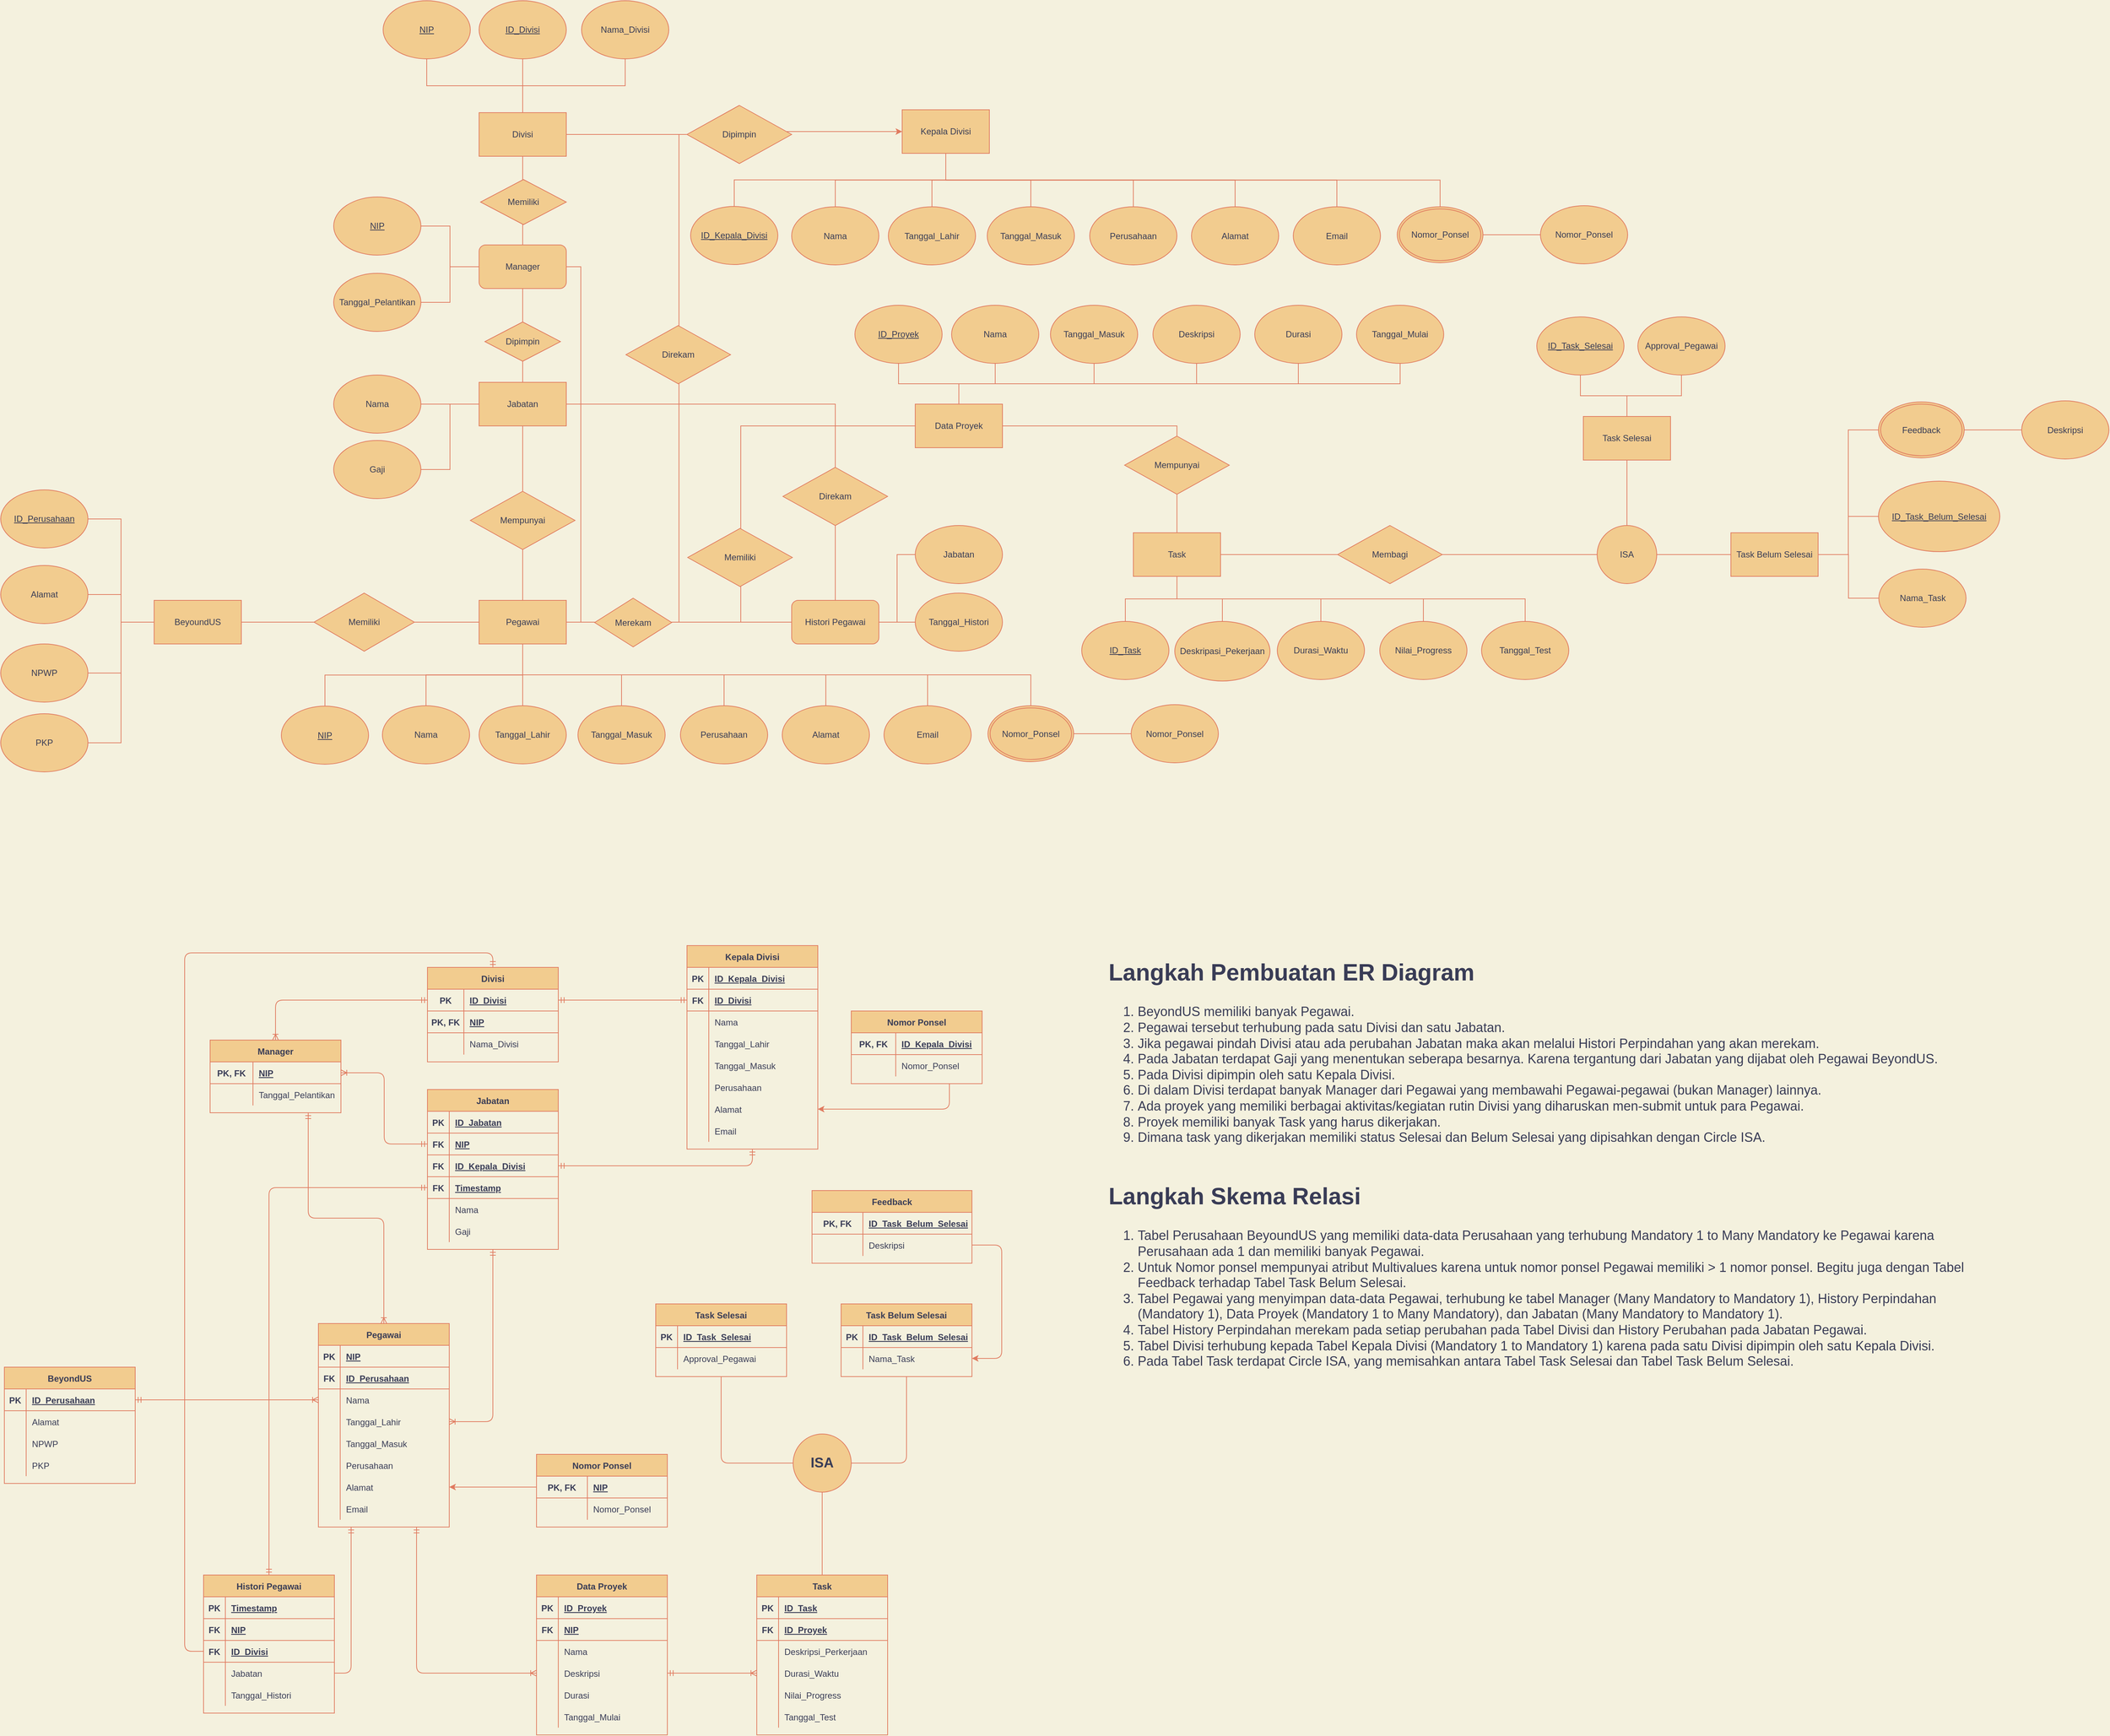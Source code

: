 <mxfile version="13.7.9" type="device"><diagram id="R2lEEEUBdFMjLlhIrx00" name="Page-1"><mxGraphModel dx="2770" dy="3387" grid="0" gridSize="10" guides="1" tooltips="1" connect="1" arrows="1" fold="1" page="0" pageScale="1" pageWidth="850" pageHeight="1100" background="#F4F1DE" math="0" shadow="0" extFonts="Permanent Marker^https://fonts.googleapis.com/css?family=Permanent+Marker"><root><mxCell id="0"/><mxCell id="1" parent="0"/><mxCell id="W9MPxAs8U24uGEn2O-hB-63" style="edgeStyle=orthogonalEdgeStyle;orthogonalLoop=1;jettySize=auto;html=1;exitX=0;exitY=0.5;exitDx=0;exitDy=0;entryX=1;entryY=0.5;entryDx=0;entryDy=0;strokeColor=#E07A5F;fontColor=#393C56;labelBackgroundColor=#F4F1DE;" parent="1" source="W9MPxAs8U24uGEn2O-hB-50" target="W9MPxAs8U24uGEn2O-hB-17" edge="1"><mxGeometry relative="1" as="geometry"/></mxCell><mxCell id="W9MPxAs8U24uGEn2O-hB-137" style="edgeStyle=orthogonalEdgeStyle;orthogonalLoop=1;jettySize=auto;html=1;exitX=0.25;exitY=1;exitDx=0;exitDy=0;entryX=1;entryY=0.5;entryDx=0;entryDy=0;strokeColor=#E07A5F;fillColor=#F2CC8F;fontColor=#393C56;startArrow=ERmandOne;startFill=0;endArrow=none;endFill=0;labelBackgroundColor=#F4F1DE;" parent="1" source="W9MPxAs8U24uGEn2O-hB-1" target="W9MPxAs8U24uGEn2O-hB-71" edge="1"><mxGeometry relative="1" as="geometry"/></mxCell><mxCell id="W9MPxAs8U24uGEn2O-hB-139" style="edgeStyle=orthogonalEdgeStyle;orthogonalLoop=1;jettySize=auto;html=1;exitX=0.75;exitY=1;exitDx=0;exitDy=0;entryX=0;entryY=0.5;entryDx=0;entryDy=0;startArrow=ERmandOne;startFill=0;endArrow=ERoneToMany;endFill=0;strokeColor=#E07A5F;fillColor=#F2CC8F;fontColor=#393C56;labelBackgroundColor=#F4F1DE;" parent="1" source="W9MPxAs8U24uGEn2O-hB-1" target="W9MPxAs8U24uGEn2O-hB-84" edge="1"><mxGeometry relative="1" as="geometry"/></mxCell><mxCell id="W9MPxAs8U24uGEn2O-hB-1" value="Pegawai" style="shape=table;startSize=30;container=1;collapsible=1;childLayout=tableLayout;fixedRows=1;rowLines=0;fontStyle=1;align=center;resizeLast=1;fillColor=#F2CC8F;strokeColor=#E07A5F;fontColor=#393C56;" parent="1" vertex="1"><mxGeometry x="409" y="-67" width="180" height="280" as="geometry"/></mxCell><mxCell id="W9MPxAs8U24uGEn2O-hB-2" value="" style="shape=partialRectangle;collapsible=0;dropTarget=0;pointerEvents=0;fillColor=none;top=0;left=0;bottom=1;right=0;points=[[0,0.5],[1,0.5]];portConstraint=eastwest;strokeColor=#E07A5F;fontColor=#393C56;" parent="W9MPxAs8U24uGEn2O-hB-1" vertex="1"><mxGeometry y="30" width="180" height="30" as="geometry"/></mxCell><mxCell id="W9MPxAs8U24uGEn2O-hB-3" value="PK" style="shape=partialRectangle;connectable=0;fillColor=none;top=0;left=0;bottom=0;right=0;fontStyle=1;overflow=hidden;strokeColor=#E07A5F;fontColor=#393C56;" parent="W9MPxAs8U24uGEn2O-hB-2" vertex="1"><mxGeometry width="30" height="30" as="geometry"/></mxCell><mxCell id="W9MPxAs8U24uGEn2O-hB-4" value="NIP" style="shape=partialRectangle;connectable=0;fillColor=none;top=0;left=0;bottom=0;right=0;align=left;spacingLeft=6;fontStyle=5;overflow=hidden;strokeColor=#E07A5F;fontColor=#393C56;" parent="W9MPxAs8U24uGEn2O-hB-2" vertex="1"><mxGeometry x="30" width="150" height="30" as="geometry"/></mxCell><mxCell id="JWjtQF45WJPa8DniLPKs-56" value="" style="shape=partialRectangle;collapsible=0;dropTarget=0;pointerEvents=0;fillColor=none;top=0;left=0;bottom=1;right=0;points=[[0,0.5],[1,0.5]];portConstraint=eastwest;strokeColor=#E07A5F;fontColor=#393C56;" parent="W9MPxAs8U24uGEn2O-hB-1" vertex="1"><mxGeometry y="60" width="180" height="30" as="geometry"/></mxCell><mxCell id="JWjtQF45WJPa8DniLPKs-57" value="FK" style="shape=partialRectangle;connectable=0;fillColor=none;top=0;left=0;bottom=0;right=0;fontStyle=1;overflow=hidden;strokeColor=#E07A5F;fontColor=#393C56;" parent="JWjtQF45WJPa8DniLPKs-56" vertex="1"><mxGeometry width="30" height="30" as="geometry"/></mxCell><mxCell id="JWjtQF45WJPa8DniLPKs-58" value="ID_Perusahaan" style="shape=partialRectangle;connectable=0;fillColor=none;top=0;left=0;bottom=0;right=0;align=left;spacingLeft=6;fontStyle=5;overflow=hidden;strokeColor=#E07A5F;fontColor=#393C56;" parent="JWjtQF45WJPa8DniLPKs-56" vertex="1"><mxGeometry x="30" width="150" height="30" as="geometry"/></mxCell><mxCell id="W9MPxAs8U24uGEn2O-hB-5" value="" style="shape=partialRectangle;collapsible=0;dropTarget=0;pointerEvents=0;fillColor=none;top=0;left=0;bottom=0;right=0;points=[[0,0.5],[1,0.5]];portConstraint=eastwest;strokeColor=#E07A5F;fontColor=#393C56;" parent="W9MPxAs8U24uGEn2O-hB-1" vertex="1"><mxGeometry y="90" width="180" height="30" as="geometry"/></mxCell><mxCell id="W9MPxAs8U24uGEn2O-hB-6" value="" style="shape=partialRectangle;connectable=0;fillColor=none;top=0;left=0;bottom=0;right=0;editable=1;overflow=hidden;strokeColor=#E07A5F;fontColor=#393C56;" parent="W9MPxAs8U24uGEn2O-hB-5" vertex="1"><mxGeometry width="30" height="30" as="geometry"/></mxCell><mxCell id="W9MPxAs8U24uGEn2O-hB-7" value="Nama" style="shape=partialRectangle;connectable=0;fillColor=none;top=0;left=0;bottom=0;right=0;align=left;spacingLeft=6;overflow=hidden;strokeColor=#E07A5F;fontColor=#393C56;" parent="W9MPxAs8U24uGEn2O-hB-5" vertex="1"><mxGeometry x="30" width="150" height="30" as="geometry"/></mxCell><mxCell id="W9MPxAs8U24uGEn2O-hB-8" value="" style="shape=partialRectangle;collapsible=0;dropTarget=0;pointerEvents=0;fillColor=none;top=0;left=0;bottom=0;right=0;points=[[0,0.5],[1,0.5]];portConstraint=eastwest;strokeColor=#E07A5F;fontColor=#393C56;" parent="W9MPxAs8U24uGEn2O-hB-1" vertex="1"><mxGeometry y="120" width="180" height="30" as="geometry"/></mxCell><mxCell id="W9MPxAs8U24uGEn2O-hB-9" value="" style="shape=partialRectangle;connectable=0;fillColor=none;top=0;left=0;bottom=0;right=0;editable=1;overflow=hidden;strokeColor=#E07A5F;fontColor=#393C56;" parent="W9MPxAs8U24uGEn2O-hB-8" vertex="1"><mxGeometry width="30" height="30" as="geometry"/></mxCell><mxCell id="W9MPxAs8U24uGEn2O-hB-10" value="Tanggal_Lahir" style="shape=partialRectangle;connectable=0;fillColor=none;top=0;left=0;bottom=0;right=0;align=left;spacingLeft=6;overflow=hidden;strokeColor=#E07A5F;fontColor=#393C56;" parent="W9MPxAs8U24uGEn2O-hB-8" vertex="1"><mxGeometry x="30" width="150" height="30" as="geometry"/></mxCell><mxCell id="W9MPxAs8U24uGEn2O-hB-11" value="" style="shape=partialRectangle;collapsible=0;dropTarget=0;pointerEvents=0;fillColor=none;top=0;left=0;bottom=0;right=0;points=[[0,0.5],[1,0.5]];portConstraint=eastwest;strokeColor=#E07A5F;fontColor=#393C56;" parent="W9MPxAs8U24uGEn2O-hB-1" vertex="1"><mxGeometry y="150" width="180" height="30" as="geometry"/></mxCell><mxCell id="W9MPxAs8U24uGEn2O-hB-12" value="" style="shape=partialRectangle;connectable=0;fillColor=none;top=0;left=0;bottom=0;right=0;editable=1;overflow=hidden;strokeColor=#E07A5F;fontColor=#393C56;" parent="W9MPxAs8U24uGEn2O-hB-11" vertex="1"><mxGeometry width="30" height="30" as="geometry"/></mxCell><mxCell id="W9MPxAs8U24uGEn2O-hB-13" value="Tanggal_Masuk" style="shape=partialRectangle;connectable=0;fillColor=none;top=0;left=0;bottom=0;right=0;align=left;spacingLeft=6;overflow=hidden;strokeColor=#E07A5F;fontColor=#393C56;" parent="W9MPxAs8U24uGEn2O-hB-11" vertex="1"><mxGeometry x="30" width="150" height="30" as="geometry"/></mxCell><mxCell id="W9MPxAs8U24uGEn2O-hB-14" value="" style="shape=partialRectangle;collapsible=0;dropTarget=0;pointerEvents=0;fillColor=none;top=0;left=0;bottom=0;right=0;points=[[0,0.5],[1,0.5]];portConstraint=eastwest;strokeColor=#E07A5F;fontColor=#393C56;" parent="W9MPxAs8U24uGEn2O-hB-1" vertex="1"><mxGeometry y="180" width="180" height="30" as="geometry"/></mxCell><mxCell id="W9MPxAs8U24uGEn2O-hB-15" value="" style="shape=partialRectangle;connectable=0;fillColor=none;top=0;left=0;bottom=0;right=0;editable=1;overflow=hidden;strokeColor=#E07A5F;fontColor=#393C56;" parent="W9MPxAs8U24uGEn2O-hB-14" vertex="1"><mxGeometry width="30" height="30" as="geometry"/></mxCell><mxCell id="W9MPxAs8U24uGEn2O-hB-16" value="Perusahaan" style="shape=partialRectangle;connectable=0;fillColor=none;top=0;left=0;bottom=0;right=0;align=left;spacingLeft=6;overflow=hidden;strokeColor=#E07A5F;fontColor=#393C56;" parent="W9MPxAs8U24uGEn2O-hB-14" vertex="1"><mxGeometry x="30" width="150" height="30" as="geometry"/></mxCell><mxCell id="W9MPxAs8U24uGEn2O-hB-17" value="" style="shape=partialRectangle;collapsible=0;dropTarget=0;pointerEvents=0;fillColor=none;top=0;left=0;bottom=0;right=0;points=[[0,0.5],[1,0.5]];portConstraint=eastwest;strokeColor=#E07A5F;fontColor=#393C56;" parent="W9MPxAs8U24uGEn2O-hB-1" vertex="1"><mxGeometry y="210" width="180" height="30" as="geometry"/></mxCell><mxCell id="W9MPxAs8U24uGEn2O-hB-18" value="" style="shape=partialRectangle;connectable=0;fillColor=none;top=0;left=0;bottom=0;right=0;editable=1;overflow=hidden;strokeColor=#E07A5F;fontColor=#393C56;" parent="W9MPxAs8U24uGEn2O-hB-17" vertex="1"><mxGeometry width="30" height="30" as="geometry"/></mxCell><mxCell id="W9MPxAs8U24uGEn2O-hB-19" value="Alamat" style="shape=partialRectangle;connectable=0;fillColor=none;top=0;left=0;bottom=0;right=0;align=left;spacingLeft=6;overflow=hidden;strokeColor=#E07A5F;fontColor=#393C56;" parent="W9MPxAs8U24uGEn2O-hB-17" vertex="1"><mxGeometry x="30" width="150" height="30" as="geometry"/></mxCell><mxCell id="W9MPxAs8U24uGEn2O-hB-20" value="" style="shape=partialRectangle;collapsible=0;dropTarget=0;pointerEvents=0;fillColor=none;top=0;left=0;bottom=0;right=0;points=[[0,0.5],[1,0.5]];portConstraint=eastwest;strokeColor=#E07A5F;fontColor=#393C56;" parent="W9MPxAs8U24uGEn2O-hB-1" vertex="1"><mxGeometry y="240" width="180" height="30" as="geometry"/></mxCell><mxCell id="W9MPxAs8U24uGEn2O-hB-21" value="" style="shape=partialRectangle;connectable=0;fillColor=none;top=0;left=0;bottom=0;right=0;editable=1;overflow=hidden;strokeColor=#E07A5F;fontColor=#393C56;" parent="W9MPxAs8U24uGEn2O-hB-20" vertex="1"><mxGeometry width="30" height="30" as="geometry"/></mxCell><mxCell id="W9MPxAs8U24uGEn2O-hB-22" value="Email" style="shape=partialRectangle;connectable=0;fillColor=none;top=0;left=0;bottom=0;right=0;align=left;spacingLeft=6;overflow=hidden;strokeColor=#E07A5F;fontColor=#393C56;" parent="W9MPxAs8U24uGEn2O-hB-20" vertex="1"><mxGeometry x="30" width="150" height="30" as="geometry"/></mxCell><mxCell id="W9MPxAs8U24uGEn2O-hB-49" value="Nomor Ponsel" style="shape=table;startSize=30;container=1;collapsible=1;childLayout=tableLayout;fixedRows=1;rowLines=0;fontStyle=1;align=center;resizeLast=1;fillColor=#F2CC8F;strokeColor=#E07A5F;fontColor=#393C56;" parent="1" vertex="1"><mxGeometry x="709" y="113" width="180" height="100" as="geometry"/></mxCell><mxCell id="W9MPxAs8U24uGEn2O-hB-50" value="" style="shape=partialRectangle;collapsible=0;dropTarget=0;pointerEvents=0;fillColor=none;top=0;left=0;bottom=1;right=0;points=[[0,0.5],[1,0.5]];portConstraint=eastwest;strokeColor=#E07A5F;fontColor=#393C56;" parent="W9MPxAs8U24uGEn2O-hB-49" vertex="1"><mxGeometry y="30" width="180" height="30" as="geometry"/></mxCell><mxCell id="W9MPxAs8U24uGEn2O-hB-51" value="PK, FK" style="shape=partialRectangle;connectable=0;fillColor=none;top=0;left=0;bottom=0;right=0;fontStyle=1;overflow=hidden;strokeColor=#E07A5F;fontColor=#393C56;" parent="W9MPxAs8U24uGEn2O-hB-50" vertex="1"><mxGeometry width="70" height="30" as="geometry"/></mxCell><mxCell id="W9MPxAs8U24uGEn2O-hB-52" value="NIP" style="shape=partialRectangle;connectable=0;fillColor=none;top=0;left=0;bottom=0;right=0;align=left;spacingLeft=6;fontStyle=5;overflow=hidden;strokeColor=#E07A5F;fontColor=#393C56;" parent="W9MPxAs8U24uGEn2O-hB-50" vertex="1"><mxGeometry x="70" width="110" height="30" as="geometry"/></mxCell><mxCell id="W9MPxAs8U24uGEn2O-hB-53" value="" style="shape=partialRectangle;collapsible=0;dropTarget=0;pointerEvents=0;fillColor=none;top=0;left=0;bottom=0;right=0;points=[[0,0.5],[1,0.5]];portConstraint=eastwest;strokeColor=#E07A5F;fontColor=#393C56;" parent="W9MPxAs8U24uGEn2O-hB-49" vertex="1"><mxGeometry y="60" width="180" height="30" as="geometry"/></mxCell><mxCell id="W9MPxAs8U24uGEn2O-hB-54" value="" style="shape=partialRectangle;connectable=0;fillColor=none;top=0;left=0;bottom=0;right=0;editable=1;overflow=hidden;strokeColor=#E07A5F;fontColor=#393C56;" parent="W9MPxAs8U24uGEn2O-hB-53" vertex="1"><mxGeometry width="70" height="30" as="geometry"/></mxCell><mxCell id="W9MPxAs8U24uGEn2O-hB-55" value="Nomor_Ponsel" style="shape=partialRectangle;connectable=0;fillColor=none;top=0;left=0;bottom=0;right=0;align=left;spacingLeft=6;overflow=hidden;strokeColor=#E07A5F;fontColor=#393C56;" parent="W9MPxAs8U24uGEn2O-hB-53" vertex="1"><mxGeometry x="70" width="110" height="30" as="geometry"/></mxCell><mxCell id="W9MPxAs8U24uGEn2O-hB-136" style="edgeStyle=orthogonalEdgeStyle;orthogonalLoop=1;jettySize=auto;html=1;strokeColor=#E07A5F;fontColor=#393C56;entryX=1;entryY=0.5;entryDx=0;entryDy=0;exitX=1;exitY=0.5;exitDx=0;exitDy=0;labelBackgroundColor=#F4F1DE;" parent="1" source="W9MPxAs8U24uGEn2O-hB-133" target="cgyPbY2J0EtNQ783rJg5-109" edge="1"><mxGeometry relative="1" as="geometry"><mxPoint x="1360" y="49" as="targetPoint"/><Array as="points"><mxPoint x="1349" y="-175"/><mxPoint x="1349" y="-19"/></Array></mxGeometry></mxCell><mxCell id="W9MPxAs8U24uGEn2O-hB-138" style="edgeStyle=orthogonalEdgeStyle;orthogonalLoop=1;jettySize=auto;html=1;exitX=0;exitY=0.5;exitDx=0;exitDy=0;strokeColor=#E07A5F;fillColor=#F2CC8F;fontColor=#393C56;endArrow=ERmandOne;endFill=0;entryX=0.5;entryY=0;entryDx=0;entryDy=0;labelBackgroundColor=#F4F1DE;" parent="1" target="cgyPbY2J0EtNQ783rJg5-1" edge="1"><mxGeometry relative="1" as="geometry"><mxPoint x="78" y="-107" as="targetPoint"/><Array as="points"><mxPoint x="225" y="384"/><mxPoint x="225" y="-577"/><mxPoint x="649" y="-577"/></Array><mxPoint x="251" y="384" as="sourcePoint"/></mxGeometry></mxCell><mxCell id="W9MPxAs8U24uGEn2O-hB-140" style="edgeStyle=orthogonalEdgeStyle;orthogonalLoop=1;jettySize=auto;html=1;exitX=1;exitY=0.5;exitDx=0;exitDy=0;entryX=0;entryY=0.5;entryDx=0;entryDy=0;startArrow=ERmandOne;startFill=0;endArrow=ERoneToMany;endFill=0;strokeColor=#E07A5F;fillColor=#F2CC8F;fontColor=#393C56;labelBackgroundColor=#F4F1DE;" parent="1" source="W9MPxAs8U24uGEn2O-hB-84" target="W9MPxAs8U24uGEn2O-hB-100" edge="1"><mxGeometry relative="1" as="geometry"/></mxCell><mxCell id="W9MPxAs8U24uGEn2O-hB-77" value="Data Proyek" style="shape=table;startSize=30;container=1;collapsible=1;childLayout=tableLayout;fixedRows=1;rowLines=0;fontStyle=1;align=center;resizeLast=1;fillColor=#F2CC8F;strokeColor=#E07A5F;fontColor=#393C56;" parent="1" vertex="1"><mxGeometry x="709" y="279" width="180" height="220" as="geometry"/></mxCell><mxCell id="W9MPxAs8U24uGEn2O-hB-78" value="" style="shape=partialRectangle;collapsible=0;dropTarget=0;pointerEvents=0;fillColor=none;top=0;left=0;bottom=1;right=0;points=[[0,0.5],[1,0.5]];portConstraint=eastwest;strokeColor=#E07A5F;fontColor=#393C56;" parent="W9MPxAs8U24uGEn2O-hB-77" vertex="1"><mxGeometry y="30" width="180" height="30" as="geometry"/></mxCell><mxCell id="W9MPxAs8U24uGEn2O-hB-79" value="PK" style="shape=partialRectangle;connectable=0;fillColor=none;top=0;left=0;bottom=0;right=0;fontStyle=1;overflow=hidden;strokeColor=#E07A5F;fontColor=#393C56;" parent="W9MPxAs8U24uGEn2O-hB-78" vertex="1"><mxGeometry width="30" height="30" as="geometry"/></mxCell><mxCell id="W9MPxAs8U24uGEn2O-hB-80" value="ID_Proyek" style="shape=partialRectangle;connectable=0;fillColor=none;top=0;left=0;bottom=0;right=0;align=left;spacingLeft=6;fontStyle=5;overflow=hidden;strokeColor=#E07A5F;fontColor=#393C56;" parent="W9MPxAs8U24uGEn2O-hB-78" vertex="1"><mxGeometry x="30" width="150" height="30" as="geometry"/></mxCell><mxCell id="JWjtQF45WJPa8DniLPKs-28" value="" style="shape=partialRectangle;collapsible=0;dropTarget=0;pointerEvents=0;fillColor=none;top=0;left=0;bottom=1;right=0;points=[[0,0.5],[1,0.5]];portConstraint=eastwest;strokeColor=#E07A5F;fontColor=#393C56;" parent="W9MPxAs8U24uGEn2O-hB-77" vertex="1"><mxGeometry y="60" width="180" height="30" as="geometry"/></mxCell><mxCell id="JWjtQF45WJPa8DniLPKs-29" value="FK" style="shape=partialRectangle;connectable=0;fillColor=none;top=0;left=0;bottom=0;right=0;fontStyle=1;overflow=hidden;strokeColor=#E07A5F;fontColor=#393C56;" parent="JWjtQF45WJPa8DniLPKs-28" vertex="1"><mxGeometry width="30" height="30" as="geometry"/></mxCell><mxCell id="JWjtQF45WJPa8DniLPKs-30" value="NIP" style="shape=partialRectangle;connectable=0;fillColor=none;top=0;left=0;bottom=0;right=0;align=left;spacingLeft=6;fontStyle=5;overflow=hidden;strokeColor=#E07A5F;fontColor=#393C56;" parent="JWjtQF45WJPa8DniLPKs-28" vertex="1"><mxGeometry x="30" width="150" height="30" as="geometry"/></mxCell><mxCell id="W9MPxAs8U24uGEn2O-hB-81" value="" style="shape=partialRectangle;collapsible=0;dropTarget=0;pointerEvents=0;fillColor=none;top=0;left=0;bottom=0;right=0;points=[[0,0.5],[1,0.5]];portConstraint=eastwest;strokeColor=#E07A5F;fontColor=#393C56;" parent="W9MPxAs8U24uGEn2O-hB-77" vertex="1"><mxGeometry y="90" width="180" height="30" as="geometry"/></mxCell><mxCell id="W9MPxAs8U24uGEn2O-hB-82" value="" style="shape=partialRectangle;connectable=0;fillColor=none;top=0;left=0;bottom=0;right=0;editable=1;overflow=hidden;strokeColor=#E07A5F;fontColor=#393C56;" parent="W9MPxAs8U24uGEn2O-hB-81" vertex="1"><mxGeometry width="30" height="30" as="geometry"/></mxCell><mxCell id="W9MPxAs8U24uGEn2O-hB-83" value="Nama" style="shape=partialRectangle;connectable=0;fillColor=none;top=0;left=0;bottom=0;right=0;align=left;spacingLeft=6;overflow=hidden;strokeColor=#E07A5F;fontColor=#393C56;" parent="W9MPxAs8U24uGEn2O-hB-81" vertex="1"><mxGeometry x="30" width="150" height="30" as="geometry"/></mxCell><mxCell id="W9MPxAs8U24uGEn2O-hB-84" value="" style="shape=partialRectangle;collapsible=0;dropTarget=0;pointerEvents=0;fillColor=none;top=0;left=0;bottom=0;right=0;points=[[0,0.5],[1,0.5]];portConstraint=eastwest;strokeColor=#E07A5F;fontColor=#393C56;" parent="W9MPxAs8U24uGEn2O-hB-77" vertex="1"><mxGeometry y="120" width="180" height="30" as="geometry"/></mxCell><mxCell id="W9MPxAs8U24uGEn2O-hB-85" value="" style="shape=partialRectangle;connectable=0;fillColor=none;top=0;left=0;bottom=0;right=0;editable=1;overflow=hidden;strokeColor=#E07A5F;fontColor=#393C56;" parent="W9MPxAs8U24uGEn2O-hB-84" vertex="1"><mxGeometry width="30" height="30" as="geometry"/></mxCell><mxCell id="W9MPxAs8U24uGEn2O-hB-86" value="Deskripsi" style="shape=partialRectangle;connectable=0;fillColor=none;top=0;left=0;bottom=0;right=0;align=left;spacingLeft=6;overflow=hidden;strokeColor=#E07A5F;fontColor=#393C56;" parent="W9MPxAs8U24uGEn2O-hB-84" vertex="1"><mxGeometry x="30" width="150" height="30" as="geometry"/></mxCell><mxCell id="W9MPxAs8U24uGEn2O-hB-87" value="" style="shape=partialRectangle;collapsible=0;dropTarget=0;pointerEvents=0;fillColor=none;top=0;left=0;bottom=0;right=0;points=[[0,0.5],[1,0.5]];portConstraint=eastwest;strokeColor=#E07A5F;fontColor=#393C56;" parent="W9MPxAs8U24uGEn2O-hB-77" vertex="1"><mxGeometry y="150" width="180" height="30" as="geometry"/></mxCell><mxCell id="W9MPxAs8U24uGEn2O-hB-88" value="" style="shape=partialRectangle;connectable=0;fillColor=none;top=0;left=0;bottom=0;right=0;editable=1;overflow=hidden;strokeColor=#E07A5F;fontColor=#393C56;" parent="W9MPxAs8U24uGEn2O-hB-87" vertex="1"><mxGeometry width="30" height="30" as="geometry"/></mxCell><mxCell id="W9MPxAs8U24uGEn2O-hB-89" value="Durasi" style="shape=partialRectangle;connectable=0;fillColor=none;top=0;left=0;bottom=0;right=0;align=left;spacingLeft=6;overflow=hidden;strokeColor=#E07A5F;fontColor=#393C56;" parent="W9MPxAs8U24uGEn2O-hB-87" vertex="1"><mxGeometry x="30" width="150" height="30" as="geometry"/></mxCell><mxCell id="W9MPxAs8U24uGEn2O-hB-90" value="" style="shape=partialRectangle;collapsible=0;dropTarget=0;pointerEvents=0;fillColor=none;top=0;left=0;bottom=0;right=0;points=[[0,0.5],[1,0.5]];portConstraint=eastwest;strokeColor=#E07A5F;fontColor=#393C56;" parent="W9MPxAs8U24uGEn2O-hB-77" vertex="1"><mxGeometry y="180" width="180" height="30" as="geometry"/></mxCell><mxCell id="W9MPxAs8U24uGEn2O-hB-91" value="" style="shape=partialRectangle;connectable=0;fillColor=none;top=0;left=0;bottom=0;right=0;editable=1;overflow=hidden;strokeColor=#E07A5F;fontColor=#393C56;" parent="W9MPxAs8U24uGEn2O-hB-90" vertex="1"><mxGeometry width="30" height="30" as="geometry"/></mxCell><mxCell id="W9MPxAs8U24uGEn2O-hB-92" value="Tanggal_Mulai" style="shape=partialRectangle;connectable=0;fillColor=none;top=0;left=0;bottom=0;right=0;align=left;spacingLeft=6;overflow=hidden;strokeColor=#E07A5F;fontColor=#393C56;" parent="W9MPxAs8U24uGEn2O-hB-90" vertex="1"><mxGeometry x="30" width="150" height="30" as="geometry"/></mxCell><mxCell id="W9MPxAs8U24uGEn2O-hB-143" style="edgeStyle=orthogonalEdgeStyle;orthogonalLoop=1;jettySize=auto;html=1;startArrow=none;startFill=0;endArrow=none;endFill=0;strokeColor=#E07A5F;fillColor=#F2CC8F;fontSize=19;fontColor=#393C56;entryX=0.5;entryY=1;entryDx=0;entryDy=0;labelBackgroundColor=#F4F1DE;" parent="1" source="W9MPxAs8U24uGEn2O-hB-141" target="W9MPxAs8U24uGEn2O-hB-106" edge="1"><mxGeometry relative="1" as="geometry"><mxPoint x="1610" y="283" as="targetPoint"/><mxPoint x="1656" y="339" as="sourcePoint"/></mxGeometry></mxCell><mxCell id="W9MPxAs8U24uGEn2O-hB-144" style="edgeStyle=orthogonalEdgeStyle;orthogonalLoop=1;jettySize=auto;html=1;startArrow=none;startFill=0;endArrow=none;endFill=0;strokeColor=#E07A5F;fillColor=#F2CC8F;fontSize=19;fontColor=#393C56;exitX=1;exitY=0.5;exitDx=0;exitDy=0;entryX=0.5;entryY=1;entryDx=0;entryDy=0;labelBackgroundColor=#F4F1DE;" parent="1" source="W9MPxAs8U24uGEn2O-hB-141" target="cgyPbY2J0EtNQ783rJg5-105" edge="1"><mxGeometry relative="1" as="geometry"><mxPoint x="1509" y="514" as="sourcePoint"/><mxPoint x="1246" y="27" as="targetPoint"/></mxGeometry></mxCell><mxCell id="W9MPxAs8U24uGEn2O-hB-141" value="ISA" style="ellipse;whiteSpace=wrap;html=1;aspect=fixed;strokeColor=#E07A5F;fillColor=#F2CC8F;fontColor=#393C56;fontStyle=1;fontSize=19;" parent="1" vertex="1"><mxGeometry x="1062" y="85" width="80" height="80" as="geometry"/></mxCell><mxCell id="W9MPxAs8U24uGEn2O-hB-142" style="edgeStyle=orthogonalEdgeStyle;orthogonalLoop=1;jettySize=auto;html=1;entryX=0.5;entryY=1;entryDx=0;entryDy=0;startArrow=none;startFill=0;endArrow=none;endFill=0;strokeColor=#E07A5F;fillColor=#F2CC8F;fontSize=19;fontColor=#393C56;exitX=0.5;exitY=0;exitDx=0;exitDy=0;labelBackgroundColor=#F4F1DE;" parent="1" source="W9MPxAs8U24uGEn2O-hB-93" target="W9MPxAs8U24uGEn2O-hB-141" edge="1"><mxGeometry relative="1" as="geometry"><mxPoint x="1483" y="450" as="sourcePoint"/></mxGeometry></mxCell><mxCell id="cgyPbY2J0EtNQ783rJg5-21" style="edgeStyle=orthogonalEdgeStyle;orthogonalLoop=1;jettySize=auto;html=1;entryX=0.5;entryY=0;entryDx=0;entryDy=0;startArrow=ERmandOne;startFill=0;endArrow=ERoneToMany;endFill=0;exitX=0.75;exitY=1;exitDx=0;exitDy=0;strokeColor=#E07A5F;fontColor=#393C56;labelBackgroundColor=#F4F1DE;" parent="1" source="cgyPbY2J0EtNQ783rJg5-33" target="W9MPxAs8U24uGEn2O-hB-1" edge="1"><mxGeometry relative="1" as="geometry"><mxPoint x="263" y="-122" as="sourcePoint"/></mxGeometry></mxCell><mxCell id="cgyPbY2J0EtNQ783rJg5-22" style="edgeStyle=orthogonalEdgeStyle;orthogonalLoop=1;jettySize=auto;html=1;exitX=0.5;exitY=1;exitDx=0;exitDy=0;entryX=1;entryY=0.5;entryDx=0;entryDy=0;startArrow=ERmandOne;startFill=0;endArrow=ERoneToMany;endFill=0;strokeColor=#E07A5F;fontColor=#393C56;labelBackgroundColor=#F4F1DE;" parent="1" source="cgyPbY2J0EtNQ783rJg5-14" target="W9MPxAs8U24uGEn2O-hB-8" edge="1"><mxGeometry relative="1" as="geometry"/></mxCell><mxCell id="cgyPbY2J0EtNQ783rJg5-14" value="Jabatan" style="shape=table;startSize=30;container=1;collapsible=1;childLayout=tableLayout;fixedRows=1;rowLines=0;fontStyle=1;align=center;resizeLast=1;fillColor=#F2CC8F;strokeColor=#E07A5F;fontColor=#393C56;" parent="1" vertex="1"><mxGeometry x="559" y="-389" width="180" height="220" as="geometry"/></mxCell><mxCell id="cgyPbY2J0EtNQ783rJg5-15" value="" style="shape=partialRectangle;collapsible=0;dropTarget=0;pointerEvents=0;fillColor=none;top=0;left=0;bottom=1;right=0;points=[[0,0.5],[1,0.5]];portConstraint=eastwest;strokeColor=#E07A5F;fontColor=#393C56;" parent="cgyPbY2J0EtNQ783rJg5-14" vertex="1"><mxGeometry y="30" width="180" height="30" as="geometry"/></mxCell><mxCell id="cgyPbY2J0EtNQ783rJg5-16" value="PK" style="shape=partialRectangle;connectable=0;fillColor=none;top=0;left=0;bottom=0;right=0;fontStyle=1;overflow=hidden;strokeColor=#E07A5F;fontColor=#393C56;" parent="cgyPbY2J0EtNQ783rJg5-15" vertex="1"><mxGeometry width="30" height="30" as="geometry"/></mxCell><mxCell id="cgyPbY2J0EtNQ783rJg5-17" value="ID_Jabatan" style="shape=partialRectangle;connectable=0;fillColor=none;top=0;left=0;bottom=0;right=0;align=left;spacingLeft=6;fontStyle=5;overflow=hidden;strokeColor=#E07A5F;fontColor=#393C56;" parent="cgyPbY2J0EtNQ783rJg5-15" vertex="1"><mxGeometry x="30" width="150" height="30" as="geometry"/></mxCell><mxCell id="dx0k7mJY6taJ1A4zJVwF-1" value="" style="shape=partialRectangle;collapsible=0;dropTarget=0;pointerEvents=0;fillColor=none;top=0;left=0;bottom=1;right=0;points=[[0,0.5],[1,0.5]];portConstraint=eastwest;strokeColor=#E07A5F;fontColor=#393C56;" parent="cgyPbY2J0EtNQ783rJg5-14" vertex="1"><mxGeometry y="60" width="180" height="30" as="geometry"/></mxCell><mxCell id="dx0k7mJY6taJ1A4zJVwF-2" value="FK" style="shape=partialRectangle;connectable=0;fillColor=none;top=0;left=0;bottom=0;right=0;fontStyle=1;overflow=hidden;strokeColor=#E07A5F;fontColor=#393C56;" parent="dx0k7mJY6taJ1A4zJVwF-1" vertex="1"><mxGeometry width="30" height="30" as="geometry"/></mxCell><mxCell id="dx0k7mJY6taJ1A4zJVwF-3" value="NIP" style="shape=partialRectangle;connectable=0;fillColor=none;top=0;left=0;bottom=0;right=0;align=left;spacingLeft=6;fontStyle=5;overflow=hidden;strokeColor=#E07A5F;fontColor=#393C56;" parent="dx0k7mJY6taJ1A4zJVwF-1" vertex="1"><mxGeometry x="30" width="150" height="30" as="geometry"/></mxCell><mxCell id="dx0k7mJY6taJ1A4zJVwF-10" value="" style="shape=partialRectangle;collapsible=0;dropTarget=0;pointerEvents=0;fillColor=none;top=0;left=0;bottom=1;right=0;points=[[0,0.5],[1,0.5]];portConstraint=eastwest;strokeColor=#E07A5F;fontColor=#393C56;" parent="cgyPbY2J0EtNQ783rJg5-14" vertex="1"><mxGeometry y="90" width="180" height="30" as="geometry"/></mxCell><mxCell id="dx0k7mJY6taJ1A4zJVwF-11" value="FK" style="shape=partialRectangle;connectable=0;fillColor=none;top=0;left=0;bottom=0;right=0;fontStyle=1;overflow=hidden;strokeColor=#E07A5F;fontColor=#393C56;" parent="dx0k7mJY6taJ1A4zJVwF-10" vertex="1"><mxGeometry width="30" height="30" as="geometry"/></mxCell><mxCell id="dx0k7mJY6taJ1A4zJVwF-12" value="ID_Kepala_Divisi" style="shape=partialRectangle;connectable=0;fillColor=none;top=0;left=0;bottom=0;right=0;align=left;spacingLeft=6;fontStyle=5;overflow=hidden;strokeColor=#E07A5F;fontColor=#393C56;" parent="dx0k7mJY6taJ1A4zJVwF-10" vertex="1"><mxGeometry x="30" width="150" height="30" as="geometry"/></mxCell><mxCell id="dx0k7mJY6taJ1A4zJVwF-14" value="" style="shape=partialRectangle;collapsible=0;dropTarget=0;pointerEvents=0;fillColor=none;top=0;left=0;bottom=1;right=0;points=[[0,0.5],[1,0.5]];portConstraint=eastwest;strokeColor=#E07A5F;fontColor=#393C56;" parent="cgyPbY2J0EtNQ783rJg5-14" vertex="1"><mxGeometry y="120" width="180" height="30" as="geometry"/></mxCell><mxCell id="dx0k7mJY6taJ1A4zJVwF-15" value="FK" style="shape=partialRectangle;connectable=0;fillColor=none;top=0;left=0;bottom=0;right=0;fontStyle=1;overflow=hidden;strokeColor=#E07A5F;fontColor=#393C56;" parent="dx0k7mJY6taJ1A4zJVwF-14" vertex="1"><mxGeometry width="30" height="30" as="geometry"/></mxCell><mxCell id="dx0k7mJY6taJ1A4zJVwF-16" value="Timestamp" style="shape=partialRectangle;connectable=0;fillColor=none;top=0;left=0;bottom=0;right=0;align=left;spacingLeft=6;fontStyle=5;overflow=hidden;strokeColor=#E07A5F;fontColor=#393C56;" parent="dx0k7mJY6taJ1A4zJVwF-14" vertex="1"><mxGeometry x="30" width="150" height="30" as="geometry"/></mxCell><mxCell id="cgyPbY2J0EtNQ783rJg5-18" value="" style="shape=partialRectangle;collapsible=0;dropTarget=0;pointerEvents=0;fillColor=none;top=0;left=0;bottom=0;right=0;points=[[0,0.5],[1,0.5]];portConstraint=eastwest;strokeColor=#E07A5F;fontColor=#393C56;" parent="cgyPbY2J0EtNQ783rJg5-14" vertex="1"><mxGeometry y="150" width="180" height="30" as="geometry"/></mxCell><mxCell id="cgyPbY2J0EtNQ783rJg5-19" value="" style="shape=partialRectangle;connectable=0;fillColor=none;top=0;left=0;bottom=0;right=0;editable=1;overflow=hidden;strokeColor=#E07A5F;fontColor=#393C56;" parent="cgyPbY2J0EtNQ783rJg5-18" vertex="1"><mxGeometry width="30" height="30" as="geometry"/></mxCell><mxCell id="cgyPbY2J0EtNQ783rJg5-20" value="Nama" style="shape=partialRectangle;connectable=0;fillColor=none;top=0;left=0;bottom=0;right=0;align=left;spacingLeft=6;overflow=hidden;strokeColor=#E07A5F;fontColor=#393C56;" parent="cgyPbY2J0EtNQ783rJg5-18" vertex="1"><mxGeometry x="30" width="150" height="30" as="geometry"/></mxCell><mxCell id="cgyPbY2J0EtNQ783rJg5-23" value="" style="shape=partialRectangle;collapsible=0;dropTarget=0;pointerEvents=0;fillColor=none;top=0;left=0;bottom=0;right=0;points=[[0,0.5],[1,0.5]];portConstraint=eastwest;strokeColor=#E07A5F;fontColor=#393C56;" parent="cgyPbY2J0EtNQ783rJg5-14" vertex="1"><mxGeometry y="180" width="180" height="30" as="geometry"/></mxCell><mxCell id="cgyPbY2J0EtNQ783rJg5-24" value="" style="shape=partialRectangle;connectable=0;fillColor=none;top=0;left=0;bottom=0;right=0;editable=1;overflow=hidden;strokeColor=#E07A5F;fontColor=#393C56;" parent="cgyPbY2J0EtNQ783rJg5-23" vertex="1"><mxGeometry width="30" height="30" as="geometry"/></mxCell><mxCell id="cgyPbY2J0EtNQ783rJg5-25" value="Gaji" style="shape=partialRectangle;connectable=0;fillColor=none;top=0;left=0;bottom=0;right=0;align=left;spacingLeft=6;overflow=hidden;strokeColor=#E07A5F;fontColor=#393C56;" parent="cgyPbY2J0EtNQ783rJg5-23" vertex="1"><mxGeometry x="30" width="150" height="30" as="geometry"/></mxCell><mxCell id="cgyPbY2J0EtNQ783rJg5-64" style="edgeStyle=orthogonalEdgeStyle;orthogonalLoop=1;jettySize=auto;html=1;exitX=0.5;exitY=0;exitDx=0;exitDy=0;entryX=0;entryY=0.5;entryDx=0;entryDy=0;startArrow=ERoneToMany;startFill=0;endArrow=ERmandOne;endFill=0;strokeColor=#E07A5F;fontColor=#393C56;labelBackgroundColor=#F4F1DE;" parent="1" source="cgyPbY2J0EtNQ783rJg5-33" target="cgyPbY2J0EtNQ783rJg5-2" edge="1"><mxGeometry relative="1" as="geometry"/></mxCell><mxCell id="cgyPbY2J0EtNQ783rJg5-33" value="Manager" style="shape=table;startSize=30;container=1;collapsible=1;childLayout=tableLayout;fixedRows=1;rowLines=0;fontStyle=1;align=center;resizeLast=1;fillColor=#F2CC8F;strokeColor=#E07A5F;fontColor=#393C56;" parent="1" vertex="1"><mxGeometry x="260" y="-457" width="180" height="100" as="geometry"/></mxCell><mxCell id="cgyPbY2J0EtNQ783rJg5-34" value="" style="shape=partialRectangle;collapsible=0;dropTarget=0;pointerEvents=0;fillColor=none;top=0;left=0;bottom=1;right=0;points=[[0,0.5],[1,0.5]];portConstraint=eastwest;strokeColor=#E07A5F;fontColor=#393C56;" parent="cgyPbY2J0EtNQ783rJg5-33" vertex="1"><mxGeometry y="30" width="180" height="30" as="geometry"/></mxCell><mxCell id="cgyPbY2J0EtNQ783rJg5-35" value="PK, FK" style="shape=partialRectangle;connectable=0;fillColor=none;top=0;left=0;bottom=0;right=0;fontStyle=1;overflow=hidden;strokeColor=#E07A5F;fontColor=#393C56;" parent="cgyPbY2J0EtNQ783rJg5-34" vertex="1"><mxGeometry width="58.958" height="30" as="geometry"/></mxCell><mxCell id="cgyPbY2J0EtNQ783rJg5-36" value="NIP" style="shape=partialRectangle;connectable=0;fillColor=none;top=0;left=0;bottom=0;right=0;align=left;spacingLeft=6;fontStyle=5;overflow=hidden;strokeColor=#E07A5F;fontColor=#393C56;" parent="cgyPbY2J0EtNQ783rJg5-34" vertex="1"><mxGeometry x="58.958" width="121.042" height="30" as="geometry"/></mxCell><mxCell id="cgyPbY2J0EtNQ783rJg5-52" value="" style="shape=partialRectangle;collapsible=0;dropTarget=0;pointerEvents=0;fillColor=none;top=0;left=0;bottom=0;right=0;points=[[0,0.5],[1,0.5]];portConstraint=eastwest;strokeColor=#E07A5F;fontColor=#393C56;" parent="cgyPbY2J0EtNQ783rJg5-33" vertex="1"><mxGeometry y="60" width="180" height="30" as="geometry"/></mxCell><mxCell id="cgyPbY2J0EtNQ783rJg5-53" value="" style="shape=partialRectangle;connectable=0;fillColor=none;top=0;left=0;bottom=0;right=0;editable=1;overflow=hidden;strokeColor=#E07A5F;fontColor=#393C56;" parent="cgyPbY2J0EtNQ783rJg5-52" vertex="1"><mxGeometry width="58.958" height="30" as="geometry"/></mxCell><mxCell id="cgyPbY2J0EtNQ783rJg5-54" value="Tanggal_Pelantikan" style="shape=partialRectangle;connectable=0;fillColor=none;top=0;left=0;bottom=0;right=0;align=left;spacingLeft=6;overflow=hidden;strokeColor=#E07A5F;fontColor=#393C56;" parent="cgyPbY2J0EtNQ783rJg5-52" vertex="1"><mxGeometry x="58.958" width="121.042" height="30" as="geometry"/></mxCell><mxCell id="cgyPbY2J0EtNQ783rJg5-1" value="Divisi" style="shape=table;startSize=30;container=1;collapsible=1;childLayout=tableLayout;fixedRows=1;rowLines=0;fontStyle=1;align=center;resizeLast=1;fillColor=#F2CC8F;strokeColor=#E07A5F;fontColor=#393C56;" parent="1" vertex="1"><mxGeometry x="559" y="-557" width="180" height="130" as="geometry"/></mxCell><mxCell id="cgyPbY2J0EtNQ783rJg5-2" value="" style="shape=partialRectangle;collapsible=0;dropTarget=0;pointerEvents=0;fillColor=none;top=0;left=0;bottom=1;right=0;points=[[0,0.5],[1,0.5]];portConstraint=eastwest;strokeColor=#E07A5F;fontColor=#393C56;" parent="cgyPbY2J0EtNQ783rJg5-1" vertex="1"><mxGeometry y="30" width="180" height="30" as="geometry"/></mxCell><mxCell id="cgyPbY2J0EtNQ783rJg5-3" value="PK" style="shape=partialRectangle;connectable=0;fillColor=none;top=0;left=0;bottom=0;right=0;fontStyle=1;overflow=hidden;strokeColor=#E07A5F;fontColor=#393C56;" parent="cgyPbY2J0EtNQ783rJg5-2" vertex="1"><mxGeometry width="50.059" height="30" as="geometry"/></mxCell><mxCell id="cgyPbY2J0EtNQ783rJg5-4" value="ID_Divisi" style="shape=partialRectangle;connectable=0;fillColor=none;top=0;left=0;bottom=0;right=0;align=left;spacingLeft=6;fontStyle=5;overflow=hidden;strokeColor=#E07A5F;fontColor=#393C56;" parent="cgyPbY2J0EtNQ783rJg5-2" vertex="1"><mxGeometry x="50.059" width="129.941" height="30" as="geometry"/></mxCell><mxCell id="JWjtQF45WJPa8DniLPKs-41" value="" style="shape=partialRectangle;collapsible=0;dropTarget=0;pointerEvents=0;fillColor=none;top=0;left=0;bottom=1;right=0;points=[[0,0.5],[1,0.5]];portConstraint=eastwest;strokeColor=#E07A5F;fontColor=#393C56;" parent="cgyPbY2J0EtNQ783rJg5-1" vertex="1"><mxGeometry y="60" width="180" height="30" as="geometry"/></mxCell><mxCell id="JWjtQF45WJPa8DniLPKs-42" value="PK, FK" style="shape=partialRectangle;connectable=0;fillColor=none;top=0;left=0;bottom=0;right=0;fontStyle=1;overflow=hidden;strokeColor=#E07A5F;fontColor=#393C56;" parent="JWjtQF45WJPa8DniLPKs-41" vertex="1"><mxGeometry width="50.059" height="30" as="geometry"/></mxCell><mxCell id="JWjtQF45WJPa8DniLPKs-43" value="NIP" style="shape=partialRectangle;connectable=0;fillColor=none;top=0;left=0;bottom=0;right=0;align=left;spacingLeft=6;fontStyle=5;overflow=hidden;strokeColor=#E07A5F;fontColor=#393C56;" parent="JWjtQF45WJPa8DniLPKs-41" vertex="1"><mxGeometry x="50.059" width="129.941" height="30" as="geometry"/></mxCell><mxCell id="cgyPbY2J0EtNQ783rJg5-5" value="" style="shape=partialRectangle;collapsible=0;dropTarget=0;pointerEvents=0;fillColor=none;top=0;left=0;bottom=0;right=0;points=[[0,0.5],[1,0.5]];portConstraint=eastwest;strokeColor=#E07A5F;fontColor=#393C56;" parent="cgyPbY2J0EtNQ783rJg5-1" vertex="1"><mxGeometry y="90" width="180" height="30" as="geometry"/></mxCell><mxCell id="cgyPbY2J0EtNQ783rJg5-6" value="" style="shape=partialRectangle;connectable=0;fillColor=none;top=0;left=0;bottom=0;right=0;editable=1;overflow=hidden;strokeColor=#E07A5F;fontColor=#393C56;" parent="cgyPbY2J0EtNQ783rJg5-5" vertex="1"><mxGeometry width="50.059" height="30" as="geometry"/></mxCell><mxCell id="cgyPbY2J0EtNQ783rJg5-7" value="Nama_Divisi" style="shape=partialRectangle;connectable=0;fillColor=none;top=0;left=0;bottom=0;right=0;align=left;spacingLeft=6;overflow=hidden;strokeColor=#E07A5F;fontColor=#393C56;" parent="cgyPbY2J0EtNQ783rJg5-5" vertex="1"><mxGeometry x="50.059" width="129.941" height="30" as="geometry"/></mxCell><mxCell id="cgyPbY2J0EtNQ783rJg5-65" style="edgeStyle=orthogonalEdgeStyle;orthogonalLoop=1;jettySize=auto;html=1;entryX=1;entryY=0.5;entryDx=0;entryDy=0;strokeColor=#E07A5F;fontColor=#393C56;exitX=0.75;exitY=1;exitDx=0;exitDy=0;labelBackgroundColor=#F4F1DE;" parent="1" source="cgyPbY2J0EtNQ783rJg5-88" target="cgyPbY2J0EtNQ783rJg5-82" edge="1"><mxGeometry relative="1" as="geometry"><mxPoint x="1280" y="-414" as="sourcePoint"/></mxGeometry></mxCell><mxCell id="cgyPbY2J0EtNQ783rJg5-95" style="edgeStyle=orthogonalEdgeStyle;orthogonalLoop=1;jettySize=auto;html=1;exitX=1;exitY=0.5;exitDx=0;exitDy=0;entryX=0;entryY=0.5;entryDx=0;entryDy=0;startArrow=ERmandOne;startFill=0;endArrow=ERmandOne;endFill=0;strokeColor=#E07A5F;fontColor=#393C56;labelBackgroundColor=#F4F1DE;" parent="1" source="cgyPbY2J0EtNQ783rJg5-2" target="JWjtQF45WJPa8DniLPKs-44" edge="1"><mxGeometry relative="1" as="geometry"/></mxCell><mxCell id="cgyPbY2J0EtNQ783rJg5-96" style="edgeStyle=orthogonalEdgeStyle;orthogonalLoop=1;jettySize=auto;html=1;exitX=1;exitY=0.5;exitDx=0;exitDy=0;entryX=0;entryY=0.5;entryDx=0;entryDy=0;startArrow=ERoneToMany;startFill=0;endArrow=ERmandOne;endFill=0;strokeColor=#E07A5F;fontColor=#393C56;labelBackgroundColor=#F4F1DE;" parent="1" source="cgyPbY2J0EtNQ783rJg5-34" target="dx0k7mJY6taJ1A4zJVwF-1" edge="1"><mxGeometry relative="1" as="geometry"><mxPoint x="440" y="-382" as="sourcePoint"/></mxGeometry></mxCell><mxCell id="cgyPbY2J0EtNQ783rJg5-97" style="edgeStyle=orthogonalEdgeStyle;orthogonalLoop=1;jettySize=auto;html=1;exitX=1;exitY=0.5;exitDx=0;exitDy=0;entryX=0.5;entryY=1;entryDx=0;entryDy=0;startArrow=ERmandOne;startFill=0;endArrow=ERmandOne;endFill=0;strokeColor=#E07A5F;fontColor=#393C56;labelBackgroundColor=#F4F1DE;" parent="1" source="dx0k7mJY6taJ1A4zJVwF-10" target="cgyPbY2J0EtNQ783rJg5-66" edge="1"><mxGeometry relative="1" as="geometry"/></mxCell><mxCell id="dx0k7mJY6taJ1A4zJVwF-13" style="edgeStyle=orthogonalEdgeStyle;orthogonalLoop=1;jettySize=auto;html=1;exitX=0.5;exitY=0;exitDx=0;exitDy=0;entryX=0;entryY=0.5;entryDx=0;entryDy=0;startArrow=ERmandOne;startFill=0;endArrow=ERmandOne;endFill=0;strokeColor=#E07A5F;fontColor=#393C56;labelBackgroundColor=#F4F1DE;" parent="1" source="W9MPxAs8U24uGEn2O-hB-64" target="dx0k7mJY6taJ1A4zJVwF-14" edge="1"><mxGeometry relative="1" as="geometry"/></mxCell><mxCell id="W9MPxAs8U24uGEn2O-hB-64" value="Histori Pegawai" style="shape=table;startSize=30;container=1;collapsible=1;childLayout=tableLayout;fixedRows=1;rowLines=0;fontStyle=1;align=center;resizeLast=1;fillColor=#F2CC8F;strokeColor=#E07A5F;fontColor=#393C56;" parent="1" vertex="1"><mxGeometry x="251" y="279" width="180" height="190" as="geometry"/></mxCell><mxCell id="W9MPxAs8U24uGEn2O-hB-65" value="" style="shape=partialRectangle;collapsible=0;dropTarget=0;pointerEvents=0;fillColor=none;top=0;left=0;bottom=1;right=0;points=[[0,0.5],[1,0.5]];portConstraint=eastwest;strokeColor=#E07A5F;fontColor=#393C56;" parent="W9MPxAs8U24uGEn2O-hB-64" vertex="1"><mxGeometry y="30" width="180" height="30" as="geometry"/></mxCell><mxCell id="W9MPxAs8U24uGEn2O-hB-66" value="PK" style="shape=partialRectangle;connectable=0;fillColor=none;top=0;left=0;bottom=0;right=0;fontStyle=1;overflow=hidden;strokeColor=#E07A5F;fontColor=#393C56;" parent="W9MPxAs8U24uGEn2O-hB-65" vertex="1"><mxGeometry width="30" height="30" as="geometry"/></mxCell><mxCell id="W9MPxAs8U24uGEn2O-hB-67" value="Timestamp" style="shape=partialRectangle;connectable=0;fillColor=none;top=0;left=0;bottom=0;right=0;align=left;spacingLeft=6;fontStyle=5;overflow=hidden;strokeColor=#E07A5F;fontColor=#393C56;" parent="W9MPxAs8U24uGEn2O-hB-65" vertex="1"><mxGeometry x="30" width="150" height="30" as="geometry"/></mxCell><mxCell id="JWjtQF45WJPa8DniLPKs-47" value="" style="shape=partialRectangle;collapsible=0;dropTarget=0;pointerEvents=0;fillColor=none;top=0;left=0;bottom=1;right=0;points=[[0,0.5],[1,0.5]];portConstraint=eastwest;strokeColor=#E07A5F;fontColor=#393C56;" parent="W9MPxAs8U24uGEn2O-hB-64" vertex="1"><mxGeometry y="60" width="180" height="30" as="geometry"/></mxCell><mxCell id="JWjtQF45WJPa8DniLPKs-48" value="FK" style="shape=partialRectangle;connectable=0;fillColor=none;top=0;left=0;bottom=0;right=0;fontStyle=1;overflow=hidden;strokeColor=#E07A5F;fontColor=#393C56;" parent="JWjtQF45WJPa8DniLPKs-47" vertex="1"><mxGeometry width="30" height="30" as="geometry"/></mxCell><mxCell id="JWjtQF45WJPa8DniLPKs-49" value="NIP" style="shape=partialRectangle;connectable=0;fillColor=none;top=0;left=0;bottom=0;right=0;align=left;spacingLeft=6;fontStyle=5;overflow=hidden;strokeColor=#E07A5F;fontColor=#393C56;" parent="JWjtQF45WJPa8DniLPKs-47" vertex="1"><mxGeometry x="30" width="150" height="30" as="geometry"/></mxCell><mxCell id="JWjtQF45WJPa8DniLPKs-53" value="" style="shape=partialRectangle;collapsible=0;dropTarget=0;pointerEvents=0;fillColor=none;top=0;left=0;bottom=1;right=0;points=[[0,0.5],[1,0.5]];portConstraint=eastwest;strokeColor=#E07A5F;fontColor=#393C56;" parent="W9MPxAs8U24uGEn2O-hB-64" vertex="1"><mxGeometry y="90" width="180" height="30" as="geometry"/></mxCell><mxCell id="JWjtQF45WJPa8DniLPKs-54" value="FK" style="shape=partialRectangle;connectable=0;fillColor=none;top=0;left=0;bottom=0;right=0;fontStyle=1;overflow=hidden;strokeColor=#E07A5F;fontColor=#393C56;" parent="JWjtQF45WJPa8DniLPKs-53" vertex="1"><mxGeometry width="30" height="30" as="geometry"/></mxCell><mxCell id="JWjtQF45WJPa8DniLPKs-55" value="ID_Divisi" style="shape=partialRectangle;connectable=0;fillColor=none;top=0;left=0;bottom=0;right=0;align=left;spacingLeft=6;fontStyle=5;overflow=hidden;strokeColor=#E07A5F;fontColor=#393C56;" parent="JWjtQF45WJPa8DniLPKs-53" vertex="1"><mxGeometry x="30" width="150" height="30" as="geometry"/></mxCell><mxCell id="W9MPxAs8U24uGEn2O-hB-71" value="" style="shape=partialRectangle;collapsible=0;dropTarget=0;pointerEvents=0;fillColor=none;top=0;left=0;bottom=0;right=0;points=[[0,0.5],[1,0.5]];portConstraint=eastwest;strokeColor=#E07A5F;fontColor=#393C56;" parent="W9MPxAs8U24uGEn2O-hB-64" vertex="1"><mxGeometry y="120" width="180" height="30" as="geometry"/></mxCell><mxCell id="W9MPxAs8U24uGEn2O-hB-72" value="" style="shape=partialRectangle;connectable=0;fillColor=none;top=0;left=0;bottom=0;right=0;editable=1;overflow=hidden;strokeColor=#E07A5F;fontColor=#393C56;" parent="W9MPxAs8U24uGEn2O-hB-71" vertex="1"><mxGeometry width="30" height="30" as="geometry"/></mxCell><mxCell id="W9MPxAs8U24uGEn2O-hB-73" value="Jabatan" style="shape=partialRectangle;connectable=0;fillColor=none;top=0;left=0;bottom=0;right=0;align=left;spacingLeft=6;overflow=hidden;strokeColor=#E07A5F;fontColor=#393C56;" parent="W9MPxAs8U24uGEn2O-hB-71" vertex="1"><mxGeometry x="30" width="150" height="30" as="geometry"/></mxCell><mxCell id="W9MPxAs8U24uGEn2O-hB-74" value="" style="shape=partialRectangle;collapsible=0;dropTarget=0;pointerEvents=0;fillColor=none;top=0;left=0;bottom=0;right=0;points=[[0,0.5],[1,0.5]];portConstraint=eastwest;strokeColor=#E07A5F;fontColor=#393C56;" parent="W9MPxAs8U24uGEn2O-hB-64" vertex="1"><mxGeometry y="150" width="180" height="30" as="geometry"/></mxCell><mxCell id="W9MPxAs8U24uGEn2O-hB-75" value="" style="shape=partialRectangle;connectable=0;fillColor=none;top=0;left=0;bottom=0;right=0;editable=1;overflow=hidden;strokeColor=#E07A5F;fontColor=#393C56;" parent="W9MPxAs8U24uGEn2O-hB-74" vertex="1"><mxGeometry width="30" height="30" as="geometry"/></mxCell><mxCell id="W9MPxAs8U24uGEn2O-hB-76" value="Tanggal_Histori" style="shape=partialRectangle;connectable=0;fillColor=none;top=0;left=0;bottom=0;right=0;align=left;spacingLeft=6;overflow=hidden;strokeColor=#E07A5F;fontColor=#393C56;" parent="W9MPxAs8U24uGEn2O-hB-74" vertex="1"><mxGeometry x="30" width="150" height="30" as="geometry"/></mxCell><mxCell id="W9MPxAs8U24uGEn2O-hB-93" value="Task" style="shape=table;startSize=30;container=1;collapsible=1;childLayout=tableLayout;fixedRows=1;rowLines=0;fontStyle=1;align=center;resizeLast=1;fillColor=#F2CC8F;strokeColor=#E07A5F;fontColor=#393C56;" parent="1" vertex="1"><mxGeometry x="1012" y="279" width="180" height="220" as="geometry"/></mxCell><mxCell id="W9MPxAs8U24uGEn2O-hB-94" value="" style="shape=partialRectangle;collapsible=0;dropTarget=0;pointerEvents=0;fillColor=none;top=0;left=0;bottom=1;right=0;points=[[0,0.5],[1,0.5]];portConstraint=eastwest;strokeColor=#E07A5F;fontColor=#393C56;" parent="W9MPxAs8U24uGEn2O-hB-93" vertex="1"><mxGeometry y="30" width="180" height="30" as="geometry"/></mxCell><mxCell id="W9MPxAs8U24uGEn2O-hB-95" value="PK" style="shape=partialRectangle;connectable=0;fillColor=none;top=0;left=0;bottom=0;right=0;fontStyle=1;overflow=hidden;strokeColor=#E07A5F;fontColor=#393C56;" parent="W9MPxAs8U24uGEn2O-hB-94" vertex="1"><mxGeometry width="30" height="30" as="geometry"/></mxCell><mxCell id="W9MPxAs8U24uGEn2O-hB-96" value="ID_Task" style="shape=partialRectangle;connectable=0;fillColor=none;top=0;left=0;bottom=0;right=0;align=left;spacingLeft=6;fontStyle=5;overflow=hidden;strokeColor=#E07A5F;fontColor=#393C56;" parent="W9MPxAs8U24uGEn2O-hB-94" vertex="1"><mxGeometry x="30" width="150" height="30" as="geometry"/></mxCell><mxCell id="JWjtQF45WJPa8DniLPKs-31" value="" style="shape=partialRectangle;collapsible=0;dropTarget=0;pointerEvents=0;fillColor=none;top=0;left=0;bottom=1;right=0;points=[[0,0.5],[1,0.5]];portConstraint=eastwest;strokeColor=#E07A5F;fontColor=#393C56;" parent="W9MPxAs8U24uGEn2O-hB-93" vertex="1"><mxGeometry y="60" width="180" height="30" as="geometry"/></mxCell><mxCell id="JWjtQF45WJPa8DniLPKs-32" value="FK" style="shape=partialRectangle;connectable=0;fillColor=none;top=0;left=0;bottom=0;right=0;fontStyle=1;overflow=hidden;strokeColor=#E07A5F;fontColor=#393C56;" parent="JWjtQF45WJPa8DniLPKs-31" vertex="1"><mxGeometry width="30" height="30" as="geometry"/></mxCell><mxCell id="JWjtQF45WJPa8DniLPKs-33" value="ID_Proyek" style="shape=partialRectangle;connectable=0;fillColor=none;top=0;left=0;bottom=0;right=0;align=left;spacingLeft=6;fontStyle=5;overflow=hidden;strokeColor=#E07A5F;fontColor=#393C56;" parent="JWjtQF45WJPa8DniLPKs-31" vertex="1"><mxGeometry x="30" width="150" height="30" as="geometry"/></mxCell><mxCell id="W9MPxAs8U24uGEn2O-hB-97" value="" style="shape=partialRectangle;collapsible=0;dropTarget=0;pointerEvents=0;fillColor=none;top=0;left=0;bottom=0;right=0;points=[[0,0.5],[1,0.5]];portConstraint=eastwest;strokeColor=#E07A5F;fontColor=#393C56;" parent="W9MPxAs8U24uGEn2O-hB-93" vertex="1"><mxGeometry y="90" width="180" height="30" as="geometry"/></mxCell><mxCell id="W9MPxAs8U24uGEn2O-hB-98" value="" style="shape=partialRectangle;connectable=0;fillColor=none;top=0;left=0;bottom=0;right=0;editable=1;overflow=hidden;strokeColor=#E07A5F;fontColor=#393C56;" parent="W9MPxAs8U24uGEn2O-hB-97" vertex="1"><mxGeometry width="30" height="30" as="geometry"/></mxCell><mxCell id="W9MPxAs8U24uGEn2O-hB-99" value="Deskripsi_Perkerjaan" style="shape=partialRectangle;connectable=0;fillColor=none;top=0;left=0;bottom=0;right=0;align=left;spacingLeft=6;overflow=hidden;strokeColor=#E07A5F;fontColor=#393C56;" parent="W9MPxAs8U24uGEn2O-hB-97" vertex="1"><mxGeometry x="30" width="150" height="30" as="geometry"/></mxCell><mxCell id="W9MPxAs8U24uGEn2O-hB-100" value="" style="shape=partialRectangle;collapsible=0;dropTarget=0;pointerEvents=0;fillColor=none;top=0;left=0;bottom=0;right=0;points=[[0,0.5],[1,0.5]];portConstraint=eastwest;strokeColor=#E07A5F;fontColor=#393C56;" parent="W9MPxAs8U24uGEn2O-hB-93" vertex="1"><mxGeometry y="120" width="180" height="30" as="geometry"/></mxCell><mxCell id="W9MPxAs8U24uGEn2O-hB-101" value="" style="shape=partialRectangle;connectable=0;fillColor=none;top=0;left=0;bottom=0;right=0;editable=1;overflow=hidden;strokeColor=#E07A5F;fontColor=#393C56;" parent="W9MPxAs8U24uGEn2O-hB-100" vertex="1"><mxGeometry width="30" height="30" as="geometry"/></mxCell><mxCell id="W9MPxAs8U24uGEn2O-hB-102" value="Durasi_Waktu" style="shape=partialRectangle;connectable=0;fillColor=none;top=0;left=0;bottom=0;right=0;align=left;spacingLeft=6;overflow=hidden;strokeColor=#E07A5F;fontColor=#393C56;" parent="W9MPxAs8U24uGEn2O-hB-100" vertex="1"><mxGeometry x="30" width="150" height="30" as="geometry"/></mxCell><mxCell id="d3hQ_SWIyfhDqkHbHz5M-3" value="" style="shape=partialRectangle;collapsible=0;dropTarget=0;pointerEvents=0;fillColor=none;top=0;left=0;bottom=0;right=0;points=[[0,0.5],[1,0.5]];portConstraint=eastwest;strokeColor=#E07A5F;fontColor=#393C56;" parent="W9MPxAs8U24uGEn2O-hB-93" vertex="1"><mxGeometry y="150" width="180" height="30" as="geometry"/></mxCell><mxCell id="d3hQ_SWIyfhDqkHbHz5M-4" value="" style="shape=partialRectangle;connectable=0;fillColor=none;top=0;left=0;bottom=0;right=0;editable=1;overflow=hidden;strokeColor=#E07A5F;fontColor=#393C56;" parent="d3hQ_SWIyfhDqkHbHz5M-3" vertex="1"><mxGeometry width="30" height="30" as="geometry"/></mxCell><mxCell id="d3hQ_SWIyfhDqkHbHz5M-5" value="Nilai_Progress" style="shape=partialRectangle;connectable=0;fillColor=none;top=0;left=0;bottom=0;right=0;align=left;spacingLeft=6;overflow=hidden;strokeColor=#E07A5F;fontColor=#393C56;" parent="d3hQ_SWIyfhDqkHbHz5M-3" vertex="1"><mxGeometry x="30" width="150" height="30" as="geometry"/></mxCell><mxCell id="W9MPxAs8U24uGEn2O-hB-103" value="" style="shape=partialRectangle;collapsible=0;dropTarget=0;pointerEvents=0;fillColor=none;top=0;left=0;bottom=0;right=0;points=[[0,0.5],[1,0.5]];portConstraint=eastwest;strokeColor=#E07A5F;fontColor=#393C56;" parent="W9MPxAs8U24uGEn2O-hB-93" vertex="1"><mxGeometry y="180" width="180" height="30" as="geometry"/></mxCell><mxCell id="W9MPxAs8U24uGEn2O-hB-104" value="" style="shape=partialRectangle;connectable=0;fillColor=none;top=0;left=0;bottom=0;right=0;editable=1;overflow=hidden;strokeColor=#E07A5F;fontColor=#393C56;" parent="W9MPxAs8U24uGEn2O-hB-103" vertex="1"><mxGeometry width="30" height="30" as="geometry"/></mxCell><mxCell id="W9MPxAs8U24uGEn2O-hB-105" value="Tanggal_Test" style="shape=partialRectangle;connectable=0;fillColor=none;top=0;left=0;bottom=0;right=0;align=left;spacingLeft=6;overflow=hidden;strokeColor=#E07A5F;fontColor=#393C56;" parent="W9MPxAs8U24uGEn2O-hB-103" vertex="1"><mxGeometry x="30" width="150" height="30" as="geometry"/></mxCell><mxCell id="W9MPxAs8U24uGEn2O-hB-106" value="Task Selesai" style="shape=table;startSize=30;container=1;collapsible=1;childLayout=tableLayout;fixedRows=1;rowLines=0;fontStyle=1;align=center;resizeLast=1;fillColor=#F2CC8F;strokeColor=#E07A5F;fontColor=#393C56;" parent="1" vertex="1"><mxGeometry x="873" y="-94" width="180" height="100" as="geometry"/></mxCell><mxCell id="W9MPxAs8U24uGEn2O-hB-107" value="" style="shape=partialRectangle;collapsible=0;dropTarget=0;pointerEvents=0;fillColor=none;top=0;left=0;bottom=1;right=0;points=[[0,0.5],[1,0.5]];portConstraint=eastwest;strokeColor=#E07A5F;fontColor=#393C56;" parent="W9MPxAs8U24uGEn2O-hB-106" vertex="1"><mxGeometry y="30" width="180" height="30" as="geometry"/></mxCell><mxCell id="W9MPxAs8U24uGEn2O-hB-108" value="PK" style="shape=partialRectangle;connectable=0;fillColor=none;top=0;left=0;bottom=0;right=0;fontStyle=1;overflow=hidden;strokeColor=#E07A5F;fontColor=#393C56;" parent="W9MPxAs8U24uGEn2O-hB-107" vertex="1"><mxGeometry width="30" height="30" as="geometry"/></mxCell><mxCell id="W9MPxAs8U24uGEn2O-hB-109" value="ID_Task_Selesai" style="shape=partialRectangle;connectable=0;fillColor=none;top=0;left=0;bottom=0;right=0;align=left;spacingLeft=6;fontStyle=5;overflow=hidden;strokeColor=#E07A5F;fontColor=#393C56;" parent="W9MPxAs8U24uGEn2O-hB-107" vertex="1"><mxGeometry x="30" width="150" height="30" as="geometry"/></mxCell><mxCell id="W9MPxAs8U24uGEn2O-hB-113" value="" style="shape=partialRectangle;collapsible=0;dropTarget=0;pointerEvents=0;fillColor=none;top=0;left=0;bottom=0;right=0;points=[[0,0.5],[1,0.5]];portConstraint=eastwest;strokeColor=#E07A5F;fontColor=#393C56;" parent="W9MPxAs8U24uGEn2O-hB-106" vertex="1"><mxGeometry y="60" width="180" height="30" as="geometry"/></mxCell><mxCell id="W9MPxAs8U24uGEn2O-hB-114" value="" style="shape=partialRectangle;connectable=0;fillColor=none;top=0;left=0;bottom=0;right=0;editable=1;overflow=hidden;strokeColor=#E07A5F;fontColor=#393C56;" parent="W9MPxAs8U24uGEn2O-hB-113" vertex="1"><mxGeometry width="30" height="30" as="geometry"/></mxCell><mxCell id="W9MPxAs8U24uGEn2O-hB-115" value="Approval_Pegawai" style="shape=partialRectangle;connectable=0;fillColor=none;top=0;left=0;bottom=0;right=0;align=left;spacingLeft=6;overflow=hidden;strokeColor=#E07A5F;fontColor=#393C56;" parent="W9MPxAs8U24uGEn2O-hB-113" vertex="1"><mxGeometry x="30" width="150" height="30" as="geometry"/></mxCell><mxCell id="cgyPbY2J0EtNQ783rJg5-102" value="" style="shape=partialRectangle;collapsible=0;dropTarget=0;pointerEvents=0;fillColor=none;top=0;left=0;bottom=0;right=0;points=[[0,0.5],[1,0.5]];portConstraint=eastwest;strokeColor=#E07A5F;fontColor=#393C56;" parent="1" vertex="1"><mxGeometry x="1257" y="98" width="180" height="30" as="geometry"/></mxCell><mxCell id="cgyPbY2J0EtNQ783rJg5-103" value="" style="shape=partialRectangle;connectable=0;fillColor=none;top=0;left=0;bottom=0;right=0;editable=1;overflow=hidden;strokeColor=#E07A5F;fontColor=#393C56;" parent="cgyPbY2J0EtNQ783rJg5-102" vertex="1"><mxGeometry width="30" height="30" as="geometry"/></mxCell><mxCell id="cgyPbY2J0EtNQ783rJg5-105" value="Task Belum Selesai" style="shape=table;startSize=30;container=1;collapsible=1;childLayout=tableLayout;fixedRows=1;rowLines=0;fontStyle=1;align=center;resizeLast=1;fillColor=#F2CC8F;strokeColor=#E07A5F;fontColor=#393C56;" parent="1" vertex="1"><mxGeometry x="1128" y="-94" width="180" height="100" as="geometry"/></mxCell><mxCell id="cgyPbY2J0EtNQ783rJg5-106" value="" style="shape=partialRectangle;collapsible=0;dropTarget=0;pointerEvents=0;fillColor=none;top=0;left=0;bottom=1;right=0;points=[[0,0.5],[1,0.5]];portConstraint=eastwest;strokeColor=#E07A5F;fontColor=#393C56;" parent="cgyPbY2J0EtNQ783rJg5-105" vertex="1"><mxGeometry y="30" width="180" height="30" as="geometry"/></mxCell><mxCell id="cgyPbY2J0EtNQ783rJg5-107" value="PK" style="shape=partialRectangle;connectable=0;fillColor=none;top=0;left=0;bottom=0;right=0;fontStyle=1;overflow=hidden;strokeColor=#E07A5F;fontColor=#393C56;" parent="cgyPbY2J0EtNQ783rJg5-106" vertex="1"><mxGeometry width="30" height="30" as="geometry"/></mxCell><mxCell id="cgyPbY2J0EtNQ783rJg5-108" value="ID_Task_Belum_Selesai" style="shape=partialRectangle;connectable=0;fillColor=none;top=0;left=0;bottom=0;right=0;align=left;spacingLeft=6;fontStyle=5;overflow=hidden;strokeColor=#E07A5F;fontColor=#393C56;" parent="cgyPbY2J0EtNQ783rJg5-106" vertex="1"><mxGeometry x="30" width="150" height="30" as="geometry"/></mxCell><mxCell id="cgyPbY2J0EtNQ783rJg5-109" value="" style="shape=partialRectangle;collapsible=0;dropTarget=0;pointerEvents=0;fillColor=none;top=0;left=0;bottom=0;right=0;points=[[0,0.5],[1,0.5]];portConstraint=eastwest;strokeColor=#E07A5F;fontColor=#393C56;" parent="cgyPbY2J0EtNQ783rJg5-105" vertex="1"><mxGeometry y="60" width="180" height="30" as="geometry"/></mxCell><mxCell id="cgyPbY2J0EtNQ783rJg5-110" value="" style="shape=partialRectangle;connectable=0;fillColor=none;top=0;left=0;bottom=0;right=0;editable=1;overflow=hidden;strokeColor=#E07A5F;fontColor=#393C56;" parent="cgyPbY2J0EtNQ783rJg5-109" vertex="1"><mxGeometry width="30" height="30" as="geometry"/></mxCell><mxCell id="cgyPbY2J0EtNQ783rJg5-111" value="Nama_Task" style="shape=partialRectangle;connectable=0;fillColor=none;top=0;left=0;bottom=0;right=0;align=left;spacingLeft=6;overflow=hidden;strokeColor=#E07A5F;fontColor=#393C56;" parent="cgyPbY2J0EtNQ783rJg5-109" vertex="1"><mxGeometry x="30" width="150" height="30" as="geometry"/></mxCell><mxCell id="W9MPxAs8U24uGEn2O-hB-129" value="Feedback" style="shape=table;startSize=30;container=1;collapsible=1;childLayout=tableLayout;fixedRows=1;rowLines=0;fontStyle=1;align=center;resizeLast=1;fillColor=#F2CC8F;strokeColor=#E07A5F;fontColor=#393C56;" parent="1" vertex="1"><mxGeometry x="1088" y="-250" width="220" height="100" as="geometry"/></mxCell><mxCell id="W9MPxAs8U24uGEn2O-hB-130" value="" style="shape=partialRectangle;collapsible=0;dropTarget=0;pointerEvents=0;fillColor=none;top=0;left=0;bottom=1;right=0;points=[[0,0.5],[1,0.5]];portConstraint=eastwest;strokeColor=#E07A5F;fontColor=#393C56;" parent="W9MPxAs8U24uGEn2O-hB-129" vertex="1"><mxGeometry y="30" width="220" height="30" as="geometry"/></mxCell><mxCell id="W9MPxAs8U24uGEn2O-hB-131" value="PK, FK" style="shape=partialRectangle;connectable=0;fillColor=none;top=0;left=0;bottom=0;right=0;fontStyle=1;overflow=hidden;strokeColor=#E07A5F;fontColor=#393C56;" parent="W9MPxAs8U24uGEn2O-hB-130" vertex="1"><mxGeometry width="70" height="30" as="geometry"/></mxCell><mxCell id="W9MPxAs8U24uGEn2O-hB-132" value="ID_Task_Belum_Selesai" style="shape=partialRectangle;connectable=0;fillColor=none;top=0;left=0;bottom=0;right=0;align=left;spacingLeft=6;fontStyle=5;overflow=hidden;strokeColor=#E07A5F;fontColor=#393C56;" parent="W9MPxAs8U24uGEn2O-hB-130" vertex="1"><mxGeometry x="70" width="150" height="30" as="geometry"/></mxCell><mxCell id="W9MPxAs8U24uGEn2O-hB-133" value="" style="shape=partialRectangle;collapsible=0;dropTarget=0;pointerEvents=0;fillColor=none;top=0;left=0;bottom=0;right=0;points=[[0,0.5],[1,0.5]];portConstraint=eastwest;strokeColor=#E07A5F;fontColor=#393C56;" parent="W9MPxAs8U24uGEn2O-hB-129" vertex="1"><mxGeometry y="60" width="220" height="30" as="geometry"/></mxCell><mxCell id="W9MPxAs8U24uGEn2O-hB-134" value="" style="shape=partialRectangle;connectable=0;fillColor=none;top=0;left=0;bottom=0;right=0;editable=1;overflow=hidden;strokeColor=#E07A5F;fontColor=#393C56;" parent="W9MPxAs8U24uGEn2O-hB-133" vertex="1"><mxGeometry width="70" height="30" as="geometry"/></mxCell><mxCell id="W9MPxAs8U24uGEn2O-hB-135" value="Deskripsi" style="shape=partialRectangle;connectable=0;fillColor=none;top=0;left=0;bottom=0;right=0;align=left;spacingLeft=6;overflow=hidden;strokeColor=#E07A5F;fontColor=#393C56;" parent="W9MPxAs8U24uGEn2O-hB-133" vertex="1"><mxGeometry x="70" width="150" height="30" as="geometry"/></mxCell><mxCell id="cgyPbY2J0EtNQ783rJg5-66" value="Kepala Divisi" style="shape=table;startSize=30;container=1;collapsible=1;childLayout=tableLayout;fixedRows=1;rowLines=0;fontStyle=1;align=center;resizeLast=1;fillColor=#F2CC8F;strokeColor=#E07A5F;fontColor=#393C56;" parent="1" vertex="1"><mxGeometry x="916" y="-587" width="180" height="280" as="geometry"/></mxCell><mxCell id="cgyPbY2J0EtNQ783rJg5-67" value="" style="shape=partialRectangle;collapsible=0;dropTarget=0;pointerEvents=0;fillColor=none;top=0;left=0;bottom=1;right=0;points=[[0,0.5],[1,0.5]];portConstraint=eastwest;strokeColor=#E07A5F;fontColor=#393C56;" parent="cgyPbY2J0EtNQ783rJg5-66" vertex="1"><mxGeometry y="30" width="180" height="30" as="geometry"/></mxCell><mxCell id="cgyPbY2J0EtNQ783rJg5-68" value="PK" style="shape=partialRectangle;connectable=0;fillColor=none;top=0;left=0;bottom=0;right=0;fontStyle=1;overflow=hidden;strokeColor=#E07A5F;fontColor=#393C56;" parent="cgyPbY2J0EtNQ783rJg5-67" vertex="1"><mxGeometry width="30" height="30" as="geometry"/></mxCell><mxCell id="cgyPbY2J0EtNQ783rJg5-69" value="ID_Kepala_Divisi" style="shape=partialRectangle;connectable=0;fillColor=none;top=0;left=0;bottom=0;right=0;align=left;spacingLeft=6;fontStyle=5;overflow=hidden;strokeColor=#E07A5F;fontColor=#393C56;" parent="cgyPbY2J0EtNQ783rJg5-67" vertex="1"><mxGeometry x="30" width="150" height="30" as="geometry"/></mxCell><mxCell id="JWjtQF45WJPa8DniLPKs-44" value="" style="shape=partialRectangle;collapsible=0;dropTarget=0;pointerEvents=0;fillColor=none;top=0;left=0;bottom=1;right=0;points=[[0,0.5],[1,0.5]];portConstraint=eastwest;strokeColor=#E07A5F;fontColor=#393C56;" parent="cgyPbY2J0EtNQ783rJg5-66" vertex="1"><mxGeometry y="60" width="180" height="30" as="geometry"/></mxCell><mxCell id="JWjtQF45WJPa8DniLPKs-45" value="FK" style="shape=partialRectangle;connectable=0;fillColor=none;top=0;left=0;bottom=0;right=0;fontStyle=1;overflow=hidden;strokeColor=#E07A5F;fontColor=#393C56;" parent="JWjtQF45WJPa8DniLPKs-44" vertex="1"><mxGeometry width="30" height="30" as="geometry"/></mxCell><mxCell id="JWjtQF45WJPa8DniLPKs-46" value="ID_Divisi" style="shape=partialRectangle;connectable=0;fillColor=none;top=0;left=0;bottom=0;right=0;align=left;spacingLeft=6;fontStyle=5;overflow=hidden;strokeColor=#E07A5F;fontColor=#393C56;" parent="JWjtQF45WJPa8DniLPKs-44" vertex="1"><mxGeometry x="30" width="150" height="30" as="geometry"/></mxCell><mxCell id="cgyPbY2J0EtNQ783rJg5-70" value="" style="shape=partialRectangle;collapsible=0;dropTarget=0;pointerEvents=0;fillColor=none;top=0;left=0;bottom=0;right=0;points=[[0,0.5],[1,0.5]];portConstraint=eastwest;strokeColor=#E07A5F;fontColor=#393C56;" parent="cgyPbY2J0EtNQ783rJg5-66" vertex="1"><mxGeometry y="90" width="180" height="30" as="geometry"/></mxCell><mxCell id="cgyPbY2J0EtNQ783rJg5-71" value="" style="shape=partialRectangle;connectable=0;fillColor=none;top=0;left=0;bottom=0;right=0;editable=1;overflow=hidden;strokeColor=#E07A5F;fontColor=#393C56;" parent="cgyPbY2J0EtNQ783rJg5-70" vertex="1"><mxGeometry width="30" height="30" as="geometry"/></mxCell><mxCell id="cgyPbY2J0EtNQ783rJg5-72" value="Nama" style="shape=partialRectangle;connectable=0;fillColor=none;top=0;left=0;bottom=0;right=0;align=left;spacingLeft=6;overflow=hidden;strokeColor=#E07A5F;fontColor=#393C56;" parent="cgyPbY2J0EtNQ783rJg5-70" vertex="1"><mxGeometry x="30" width="150" height="30" as="geometry"/></mxCell><mxCell id="cgyPbY2J0EtNQ783rJg5-73" value="" style="shape=partialRectangle;collapsible=0;dropTarget=0;pointerEvents=0;fillColor=none;top=0;left=0;bottom=0;right=0;points=[[0,0.5],[1,0.5]];portConstraint=eastwest;strokeColor=#E07A5F;fontColor=#393C56;" parent="cgyPbY2J0EtNQ783rJg5-66" vertex="1"><mxGeometry y="120" width="180" height="30" as="geometry"/></mxCell><mxCell id="cgyPbY2J0EtNQ783rJg5-74" value="" style="shape=partialRectangle;connectable=0;fillColor=none;top=0;left=0;bottom=0;right=0;editable=1;overflow=hidden;strokeColor=#E07A5F;fontColor=#393C56;" parent="cgyPbY2J0EtNQ783rJg5-73" vertex="1"><mxGeometry width="30" height="30" as="geometry"/></mxCell><mxCell id="cgyPbY2J0EtNQ783rJg5-75" value="Tanggal_Lahir" style="shape=partialRectangle;connectable=0;fillColor=none;top=0;left=0;bottom=0;right=0;align=left;spacingLeft=6;overflow=hidden;strokeColor=#E07A5F;fontColor=#393C56;" parent="cgyPbY2J0EtNQ783rJg5-73" vertex="1"><mxGeometry x="30" width="150" height="30" as="geometry"/></mxCell><mxCell id="cgyPbY2J0EtNQ783rJg5-76" value="" style="shape=partialRectangle;collapsible=0;dropTarget=0;pointerEvents=0;fillColor=none;top=0;left=0;bottom=0;right=0;points=[[0,0.5],[1,0.5]];portConstraint=eastwest;strokeColor=#E07A5F;fontColor=#393C56;" parent="cgyPbY2J0EtNQ783rJg5-66" vertex="1"><mxGeometry y="150" width="180" height="30" as="geometry"/></mxCell><mxCell id="cgyPbY2J0EtNQ783rJg5-77" value="" style="shape=partialRectangle;connectable=0;fillColor=none;top=0;left=0;bottom=0;right=0;editable=1;overflow=hidden;strokeColor=#E07A5F;fontColor=#393C56;" parent="cgyPbY2J0EtNQ783rJg5-76" vertex="1"><mxGeometry width="30" height="30" as="geometry"/></mxCell><mxCell id="cgyPbY2J0EtNQ783rJg5-78" value="Tanggal_Masuk" style="shape=partialRectangle;connectable=0;fillColor=none;top=0;left=0;bottom=0;right=0;align=left;spacingLeft=6;overflow=hidden;strokeColor=#E07A5F;fontColor=#393C56;" parent="cgyPbY2J0EtNQ783rJg5-76" vertex="1"><mxGeometry x="30" width="150" height="30" as="geometry"/></mxCell><mxCell id="cgyPbY2J0EtNQ783rJg5-79" value="" style="shape=partialRectangle;collapsible=0;dropTarget=0;pointerEvents=0;fillColor=none;top=0;left=0;bottom=0;right=0;points=[[0,0.5],[1,0.5]];portConstraint=eastwest;strokeColor=#E07A5F;fontColor=#393C56;" parent="cgyPbY2J0EtNQ783rJg5-66" vertex="1"><mxGeometry y="180" width="180" height="30" as="geometry"/></mxCell><mxCell id="cgyPbY2J0EtNQ783rJg5-80" value="" style="shape=partialRectangle;connectable=0;fillColor=none;top=0;left=0;bottom=0;right=0;editable=1;overflow=hidden;strokeColor=#E07A5F;fontColor=#393C56;" parent="cgyPbY2J0EtNQ783rJg5-79" vertex="1"><mxGeometry width="30" height="30" as="geometry"/></mxCell><mxCell id="cgyPbY2J0EtNQ783rJg5-81" value="Perusahaan" style="shape=partialRectangle;connectable=0;fillColor=none;top=0;left=0;bottom=0;right=0;align=left;spacingLeft=6;overflow=hidden;strokeColor=#E07A5F;fontColor=#393C56;" parent="cgyPbY2J0EtNQ783rJg5-79" vertex="1"><mxGeometry x="30" width="150" height="30" as="geometry"/></mxCell><mxCell id="cgyPbY2J0EtNQ783rJg5-82" value="" style="shape=partialRectangle;collapsible=0;dropTarget=0;pointerEvents=0;fillColor=none;top=0;left=0;bottom=0;right=0;points=[[0,0.5],[1,0.5]];portConstraint=eastwest;strokeColor=#E07A5F;fontColor=#393C56;" parent="cgyPbY2J0EtNQ783rJg5-66" vertex="1"><mxGeometry y="210" width="180" height="30" as="geometry"/></mxCell><mxCell id="cgyPbY2J0EtNQ783rJg5-83" value="" style="shape=partialRectangle;connectable=0;fillColor=none;top=0;left=0;bottom=0;right=0;editable=1;overflow=hidden;strokeColor=#E07A5F;fontColor=#393C56;" parent="cgyPbY2J0EtNQ783rJg5-82" vertex="1"><mxGeometry width="30" height="30" as="geometry"/></mxCell><mxCell id="cgyPbY2J0EtNQ783rJg5-84" value="Alamat" style="shape=partialRectangle;connectable=0;fillColor=none;top=0;left=0;bottom=0;right=0;align=left;spacingLeft=6;overflow=hidden;strokeColor=#E07A5F;fontColor=#393C56;" parent="cgyPbY2J0EtNQ783rJg5-82" vertex="1"><mxGeometry x="30" width="150" height="30" as="geometry"/></mxCell><mxCell id="cgyPbY2J0EtNQ783rJg5-85" value="" style="shape=partialRectangle;collapsible=0;dropTarget=0;pointerEvents=0;fillColor=none;top=0;left=0;bottom=0;right=0;points=[[0,0.5],[1,0.5]];portConstraint=eastwest;strokeColor=#E07A5F;fontColor=#393C56;" parent="cgyPbY2J0EtNQ783rJg5-66" vertex="1"><mxGeometry y="240" width="180" height="30" as="geometry"/></mxCell><mxCell id="cgyPbY2J0EtNQ783rJg5-86" value="" style="shape=partialRectangle;connectable=0;fillColor=none;top=0;left=0;bottom=0;right=0;editable=1;overflow=hidden;strokeColor=#E07A5F;fontColor=#393C56;" parent="cgyPbY2J0EtNQ783rJg5-85" vertex="1"><mxGeometry width="30" height="30" as="geometry"/></mxCell><mxCell id="cgyPbY2J0EtNQ783rJg5-87" value="Email" style="shape=partialRectangle;connectable=0;fillColor=none;top=0;left=0;bottom=0;right=0;align=left;spacingLeft=6;overflow=hidden;strokeColor=#E07A5F;fontColor=#393C56;" parent="cgyPbY2J0EtNQ783rJg5-85" vertex="1"><mxGeometry x="30" width="150" height="30" as="geometry"/></mxCell><mxCell id="cgyPbY2J0EtNQ783rJg5-88" value="Nomor Ponsel" style="shape=table;startSize=30;container=1;collapsible=1;childLayout=tableLayout;fixedRows=1;rowLines=0;fontStyle=1;align=center;resizeLast=1;fillColor=#F2CC8F;strokeColor=#E07A5F;fontColor=#393C56;" parent="1" vertex="1"><mxGeometry x="1142" y="-497" width="180" height="100" as="geometry"/></mxCell><mxCell id="cgyPbY2J0EtNQ783rJg5-89" value="" style="shape=partialRectangle;collapsible=0;dropTarget=0;pointerEvents=0;fillColor=none;top=0;left=0;bottom=1;right=0;points=[[0,0.5],[1,0.5]];portConstraint=eastwest;strokeColor=#E07A5F;fontColor=#393C56;" parent="cgyPbY2J0EtNQ783rJg5-88" vertex="1"><mxGeometry y="30" width="180" height="30" as="geometry"/></mxCell><mxCell id="cgyPbY2J0EtNQ783rJg5-90" value="PK, FK" style="shape=partialRectangle;connectable=0;fillColor=none;top=0;left=0;bottom=0;right=0;fontStyle=1;overflow=hidden;strokeColor=#E07A5F;fontColor=#393C56;" parent="cgyPbY2J0EtNQ783rJg5-89" vertex="1"><mxGeometry width="61.176" height="30" as="geometry"/></mxCell><mxCell id="cgyPbY2J0EtNQ783rJg5-91" value="ID_Kepala_Divisi" style="shape=partialRectangle;connectable=0;fillColor=none;top=0;left=0;bottom=0;right=0;align=left;spacingLeft=6;fontStyle=5;overflow=hidden;strokeColor=#E07A5F;fontColor=#393C56;" parent="cgyPbY2J0EtNQ783rJg5-89" vertex="1"><mxGeometry x="61.176" width="118.824" height="30" as="geometry"/></mxCell><mxCell id="cgyPbY2J0EtNQ783rJg5-92" value="" style="shape=partialRectangle;collapsible=0;dropTarget=0;pointerEvents=0;fillColor=none;top=0;left=0;bottom=0;right=0;points=[[0,0.5],[1,0.5]];portConstraint=eastwest;strokeColor=#E07A5F;fontColor=#393C56;" parent="cgyPbY2J0EtNQ783rJg5-88" vertex="1"><mxGeometry y="60" width="180" height="30" as="geometry"/></mxCell><mxCell id="cgyPbY2J0EtNQ783rJg5-93" value="" style="shape=partialRectangle;connectable=0;fillColor=none;top=0;left=0;bottom=0;right=0;editable=1;overflow=hidden;strokeColor=#E07A5F;fontColor=#393C56;" parent="cgyPbY2J0EtNQ783rJg5-92" vertex="1"><mxGeometry width="61.176" height="30" as="geometry"/></mxCell><mxCell id="cgyPbY2J0EtNQ783rJg5-94" value="Nomor_Ponsel" style="shape=partialRectangle;connectable=0;fillColor=none;top=0;left=0;bottom=0;right=0;align=left;spacingLeft=6;overflow=hidden;strokeColor=#E07A5F;fontColor=#393C56;" parent="cgyPbY2J0EtNQ783rJg5-92" vertex="1"><mxGeometry x="61.176" width="118.824" height="30" as="geometry"/></mxCell><mxCell id="JWjtQF45WJPa8DniLPKs-27" style="edgeStyle=orthogonalEdgeStyle;rounded=0;orthogonalLoop=1;jettySize=auto;html=1;exitX=1;exitY=0.5;exitDx=0;exitDy=0;entryX=0;entryY=0.5;entryDx=0;entryDy=0;startArrow=ERmandOne;startFill=0;endArrow=ERoneToMany;endFill=0;strokeColor=#E07A5F;fontColor=#393C56;labelBackgroundColor=#F4F1DE;" parent="1" source="JWjtQF45WJPa8DniLPKs-15" target="W9MPxAs8U24uGEn2O-hB-5" edge="1"><mxGeometry relative="1" as="geometry"/></mxCell><mxCell id="JWjtQF45WJPa8DniLPKs-14" value="BeyondUS" style="shape=table;startSize=30;container=1;collapsible=1;childLayout=tableLayout;fixedRows=1;rowLines=0;fontStyle=1;align=center;resizeLast=1;fillColor=#F2CC8F;strokeColor=#E07A5F;fontColor=#393C56;" parent="1" vertex="1"><mxGeometry x="-23" y="-7" width="180" height="160" as="geometry"/></mxCell><mxCell id="JWjtQF45WJPa8DniLPKs-15" value="" style="shape=partialRectangle;collapsible=0;dropTarget=0;pointerEvents=0;fillColor=none;top=0;left=0;bottom=1;right=0;points=[[0,0.5],[1,0.5]];portConstraint=eastwest;strokeColor=#E07A5F;fontColor=#393C56;" parent="JWjtQF45WJPa8DniLPKs-14" vertex="1"><mxGeometry y="30" width="180" height="30" as="geometry"/></mxCell><mxCell id="JWjtQF45WJPa8DniLPKs-16" value="PK" style="shape=partialRectangle;connectable=0;fillColor=none;top=0;left=0;bottom=0;right=0;fontStyle=1;overflow=hidden;strokeColor=#E07A5F;fontColor=#393C56;" parent="JWjtQF45WJPa8DniLPKs-15" vertex="1"><mxGeometry width="30" height="30" as="geometry"/></mxCell><mxCell id="JWjtQF45WJPa8DniLPKs-17" value="ID_Perusahaan" style="shape=partialRectangle;connectable=0;fillColor=none;top=0;left=0;bottom=0;right=0;align=left;spacingLeft=6;fontStyle=5;overflow=hidden;strokeColor=#E07A5F;fontColor=#393C56;" parent="JWjtQF45WJPa8DniLPKs-15" vertex="1"><mxGeometry x="30" width="150" height="30" as="geometry"/></mxCell><mxCell id="JWjtQF45WJPa8DniLPKs-18" value="" style="shape=partialRectangle;collapsible=0;dropTarget=0;pointerEvents=0;fillColor=none;top=0;left=0;bottom=0;right=0;points=[[0,0.5],[1,0.5]];portConstraint=eastwest;strokeColor=#E07A5F;fontColor=#393C56;" parent="JWjtQF45WJPa8DniLPKs-14" vertex="1"><mxGeometry y="60" width="180" height="30" as="geometry"/></mxCell><mxCell id="JWjtQF45WJPa8DniLPKs-19" value="" style="shape=partialRectangle;connectable=0;fillColor=none;top=0;left=0;bottom=0;right=0;editable=1;overflow=hidden;strokeColor=#E07A5F;fontColor=#393C56;" parent="JWjtQF45WJPa8DniLPKs-18" vertex="1"><mxGeometry width="30" height="30" as="geometry"/></mxCell><mxCell id="JWjtQF45WJPa8DniLPKs-20" value="Alamat" style="shape=partialRectangle;connectable=0;fillColor=none;top=0;left=0;bottom=0;right=0;align=left;spacingLeft=6;overflow=hidden;strokeColor=#E07A5F;fontColor=#393C56;" parent="JWjtQF45WJPa8DniLPKs-18" vertex="1"><mxGeometry x="30" width="150" height="30" as="geometry"/></mxCell><mxCell id="JWjtQF45WJPa8DniLPKs-21" value="" style="shape=partialRectangle;collapsible=0;dropTarget=0;pointerEvents=0;fillColor=none;top=0;left=0;bottom=0;right=0;points=[[0,0.5],[1,0.5]];portConstraint=eastwest;strokeColor=#E07A5F;fontColor=#393C56;" parent="JWjtQF45WJPa8DniLPKs-14" vertex="1"><mxGeometry y="90" width="180" height="30" as="geometry"/></mxCell><mxCell id="JWjtQF45WJPa8DniLPKs-22" value="" style="shape=partialRectangle;connectable=0;fillColor=none;top=0;left=0;bottom=0;right=0;editable=1;overflow=hidden;strokeColor=#E07A5F;fontColor=#393C56;" parent="JWjtQF45WJPa8DniLPKs-21" vertex="1"><mxGeometry width="30" height="30" as="geometry"/></mxCell><mxCell id="JWjtQF45WJPa8DniLPKs-23" value="NPWP" style="shape=partialRectangle;connectable=0;fillColor=none;top=0;left=0;bottom=0;right=0;align=left;spacingLeft=6;overflow=hidden;strokeColor=#E07A5F;fontColor=#393C56;" parent="JWjtQF45WJPa8DniLPKs-21" vertex="1"><mxGeometry x="30" width="150" height="30" as="geometry"/></mxCell><mxCell id="JWjtQF45WJPa8DniLPKs-24" value="" style="shape=partialRectangle;collapsible=0;dropTarget=0;pointerEvents=0;fillColor=none;top=0;left=0;bottom=0;right=0;points=[[0,0.5],[1,0.5]];portConstraint=eastwest;strokeColor=#E07A5F;fontColor=#393C56;" parent="JWjtQF45WJPa8DniLPKs-14" vertex="1"><mxGeometry y="120" width="180" height="30" as="geometry"/></mxCell><mxCell id="JWjtQF45WJPa8DniLPKs-25" value="" style="shape=partialRectangle;connectable=0;fillColor=none;top=0;left=0;bottom=0;right=0;editable=1;overflow=hidden;strokeColor=#E07A5F;fontColor=#393C56;" parent="JWjtQF45WJPa8DniLPKs-24" vertex="1"><mxGeometry width="30" height="30" as="geometry"/></mxCell><mxCell id="JWjtQF45WJPa8DniLPKs-26" value="PKP" style="shape=partialRectangle;connectable=0;fillColor=none;top=0;left=0;bottom=0;right=0;align=left;spacingLeft=6;overflow=hidden;strokeColor=#E07A5F;fontColor=#393C56;" parent="JWjtQF45WJPa8DniLPKs-24" vertex="1"><mxGeometry x="30" width="150" height="30" as="geometry"/></mxCell><mxCell id="kba-WxqKUwxu2OewADIu-1" value="&lt;h1&gt;&lt;font style=&quot;font-size: 32px&quot;&gt;Langkah Pembuatan ER Diagram&lt;/font&gt;&lt;/h1&gt;&lt;p style=&quot;font-size: 18px&quot;&gt;&lt;/p&gt;&lt;ol style=&quot;font-size: 18px&quot;&gt;&lt;li style=&quot;font-size: 18px&quot;&gt;BeyondUS memiliki banyak Pegawai.&lt;/li&gt;&lt;li style=&quot;font-size: 18px&quot;&gt;Pegawai tersebut terhubung pada satu Divisi dan satu Jabatan.&lt;/li&gt;&lt;li style=&quot;font-size: 18px&quot;&gt;Jika pegawai pindah Divisi atau ada perubahan Jabatan maka akan melalui Histori Perpindahan yang akan merekam.&lt;/li&gt;&lt;li style=&quot;font-size: 18px&quot;&gt;Pada Jabatan terdapat Gaji yang menentukan seberapa besarnya. Karena tergantung dari Jabatan yang dijabat oleh Pegawai BeyondUS.&lt;/li&gt;&lt;li style=&quot;font-size: 18px&quot;&gt;Pada Divisi dipimpin oleh satu Kepala Divisi.&lt;/li&gt;&lt;li style=&quot;font-size: 18px&quot;&gt;Di dalam Divisi terdapat banyak Manager dari Pegawai yang membawahi Pegawai-pegawai (bukan Manager) lainnya.&lt;/li&gt;&lt;li style=&quot;font-size: 18px&quot;&gt;Ada proyek yang memiliki berbagai aktivitas/kegiatan rutin Divisi yang diharuskan men-submit untuk para Pegawai.&lt;/li&gt;&lt;li style=&quot;font-size: 18px&quot;&gt;Proyek memiliki banyak Task yang harus dikerjakan.&lt;/li&gt;&lt;li style=&quot;font-size: 18px&quot;&gt;Dimana task yang dikerjakan memiliki status Selesai dan Belum Selesai yang dipisahkan dengan Circle ISA.&lt;/li&gt;&lt;/ol&gt;&lt;p style=&quot;font-size: 18px&quot;&gt;&lt;/p&gt;" style="text;html=1;strokeColor=none;fillColor=none;spacing=5;spacingTop=-20;overflow=hidden;rounded=0;fontFamily=Helvetica;fontSize=18;fontColor=#393C56;labelBackgroundColor=none;labelBorderColor=none;whiteSpace=wrap;" parent="1" vertex="1"><mxGeometry x="1491" y="-587" width="1242" height="283" as="geometry"/></mxCell><mxCell id="kba-WxqKUwxu2OewADIu-2" value="&lt;h1&gt;&lt;font style=&quot;font-size: 32px&quot;&gt;Langkah Skema Relasi&lt;/font&gt;&lt;/h1&gt;&lt;p style=&quot;font-size: 18px&quot;&gt;&lt;/p&gt;&lt;ol&gt;&lt;li&gt;&lt;span&gt;Tabel Perusahaan BeyoundUS yang memiliki data-data Perusahaan yang terhubung Mandatory 1 to Many Mandatory ke Pegawai karena Perusahaan ada 1 dan memiliki banyak Pegawai.&lt;/span&gt;&lt;/li&gt;&lt;li&gt;Untuk Nomor ponsel mempunyai atribut Multivalues karena untuk nomor ponsel Pegawai memiliki &amp;gt; 1 nomor ponsel. Begitu juga dengan Tabel Feedback terhadap Tabel Task Belum Selesai.&lt;/li&gt;&lt;li&gt;Tabel Pegawai yang menyimpan data-data Pegawai, terhubung ke tabel Manager (Many Mandatory to Mandatory 1), History Perpindahan (Mandatory 1), Data Proyek (Mandatory 1 to Many Mandatory), dan Jabatan (Many Mandatory to Mandatory 1).&lt;/li&gt;&lt;li&gt;Tabel History Perpindahan merekam pada setiap perubahan pada Tabel Divisi dan History Perubahan pada Jabatan Pegawai.&lt;/li&gt;&lt;li&gt;Tabel Divisi terhubung kepada Tabel Kepala Divisi (Mandatory 1 to Mandatory 1) karena pada satu Divisi dipimpin oleh satu Kepala Divisi.&lt;/li&gt;&lt;li&gt;Pada Tabel Task terdapat Circle ISA, yang memisahkan antara Tabel Task Selesai dan Tabel Task Belum Selesai.&lt;/li&gt;&lt;/ol&gt;&lt;p style=&quot;font-size: 18px&quot;&gt;&lt;/p&gt;" style="text;html=1;strokeColor=none;fillColor=none;spacing=5;spacingTop=-20;overflow=hidden;rounded=0;fontFamily=Helvetica;fontSize=18;fontColor=#393C56;labelBackgroundColor=none;labelBorderColor=none;whiteSpace=wrap;" parent="1" vertex="1"><mxGeometry x="1491" y="-279" width="1242" height="306" as="geometry"/></mxCell><mxCell id="jVGMLBlhAJt4PWvkzCoL-3" value="" style="edgeStyle=orthogonalEdgeStyle;rounded=0;orthogonalLoop=1;jettySize=auto;html=1;endArrow=none;endFill=0;strokeColor=#E07A5F;fontColor=#393C56;labelBackgroundColor=#F4F1DE;" parent="1" source="jVGMLBlhAJt4PWvkzCoL-1" target="jVGMLBlhAJt4PWvkzCoL-2" edge="1"><mxGeometry relative="1" as="geometry"/></mxCell><mxCell id="jVGMLBlhAJt4PWvkzCoL-14" value="" style="edgeStyle=orthogonalEdgeStyle;rounded=0;orthogonalLoop=1;jettySize=auto;html=1;endArrow=none;endFill=0;strokeColor=#E07A5F;fontColor=#393C56;labelBackgroundColor=#F4F1DE;" parent="1" source="jVGMLBlhAJt4PWvkzCoL-1" target="jVGMLBlhAJt4PWvkzCoL-13" edge="1"><mxGeometry relative="1" as="geometry"/></mxCell><mxCell id="jVGMLBlhAJt4PWvkzCoL-1" value="BeyoundUS" style="rounded=0;whiteSpace=wrap;html=1;fillColor=#F2CC8F;strokeColor=#E07A5F;fontColor=#393C56;" parent="1" vertex="1"><mxGeometry x="183" y="-1062" width="120" height="60" as="geometry"/></mxCell><mxCell id="jVGMLBlhAJt4PWvkzCoL-2" value="Alamat" style="ellipse;whiteSpace=wrap;html=1;rounded=0;fillColor=#F2CC8F;strokeColor=#E07A5F;fontColor=#393C56;" parent="1" vertex="1"><mxGeometry x="-28" y="-1110" width="120" height="80" as="geometry"/></mxCell><mxCell id="jVGMLBlhAJt4PWvkzCoL-10" style="edgeStyle=orthogonalEdgeStyle;rounded=0;orthogonalLoop=1;jettySize=auto;html=1;exitX=1;exitY=0.5;exitDx=0;exitDy=0;endArrow=none;endFill=0;strokeColor=#E07A5F;fontColor=#393C56;labelBackgroundColor=#F4F1DE;" parent="1" source="jVGMLBlhAJt4PWvkzCoL-7" target="jVGMLBlhAJt4PWvkzCoL-1" edge="1"><mxGeometry relative="1" as="geometry"/></mxCell><mxCell id="jVGMLBlhAJt4PWvkzCoL-7" value="NPWP" style="ellipse;whiteSpace=wrap;html=1;rounded=0;fillColor=#F2CC8F;strokeColor=#E07A5F;fontColor=#393C56;" parent="1" vertex="1"><mxGeometry x="-28" y="-1002" width="120" height="80" as="geometry"/></mxCell><mxCell id="jVGMLBlhAJt4PWvkzCoL-12" style="edgeStyle=orthogonalEdgeStyle;rounded=0;orthogonalLoop=1;jettySize=auto;html=1;exitX=1;exitY=0.5;exitDx=0;exitDy=0;entryX=0;entryY=0.5;entryDx=0;entryDy=0;endArrow=none;endFill=0;strokeColor=#E07A5F;fontColor=#393C56;labelBackgroundColor=#F4F1DE;" parent="1" source="jVGMLBlhAJt4PWvkzCoL-9" target="jVGMLBlhAJt4PWvkzCoL-1" edge="1"><mxGeometry relative="1" as="geometry"/></mxCell><mxCell id="jVGMLBlhAJt4PWvkzCoL-9" value="PKP" style="ellipse;whiteSpace=wrap;html=1;rounded=0;fillColor=#F2CC8F;strokeColor=#E07A5F;fontColor=#393C56;" parent="1" vertex="1"><mxGeometry x="-28" y="-906" width="120" height="80" as="geometry"/></mxCell><mxCell id="jVGMLBlhAJt4PWvkzCoL-16" value="" style="edgeStyle=orthogonalEdgeStyle;rounded=0;orthogonalLoop=1;jettySize=auto;html=1;endArrow=none;endFill=0;strokeColor=#E07A5F;fontColor=#393C56;labelBackgroundColor=#F4F1DE;" parent="1" source="jVGMLBlhAJt4PWvkzCoL-13" target="jVGMLBlhAJt4PWvkzCoL-15" edge="1"><mxGeometry relative="1" as="geometry"/></mxCell><mxCell id="jVGMLBlhAJt4PWvkzCoL-13" value="Memiliki" style="rhombus;whiteSpace=wrap;html=1;rounded=0;fillColor=#F2CC8F;strokeColor=#E07A5F;fontColor=#393C56;" parent="1" vertex="1"><mxGeometry x="403" y="-1072" width="138" height="80" as="geometry"/></mxCell><mxCell id="jVGMLBlhAJt4PWvkzCoL-34" value="" style="edgeStyle=orthogonalEdgeStyle;rounded=0;orthogonalLoop=1;jettySize=auto;html=1;endArrow=none;endFill=0;strokeColor=#E07A5F;fontColor=#393C56;labelBackgroundColor=#F4F1DE;" parent="1" source="jVGMLBlhAJt4PWvkzCoL-15" target="jVGMLBlhAJt4PWvkzCoL-33" edge="1"><mxGeometry relative="1" as="geometry"/></mxCell><mxCell id="9MYughPdUqeogoVpjzKU-41" value="" style="edgeStyle=orthogonalEdgeStyle;rounded=0;orthogonalLoop=1;jettySize=auto;html=1;endArrow=none;endFill=0;strokeColor=#E07A5F;fontColor=#393C56;labelBackgroundColor=#F4F1DE;" parent="1" source="jVGMLBlhAJt4PWvkzCoL-15" target="9MYughPdUqeogoVpjzKU-40" edge="1"><mxGeometry relative="1" as="geometry"/></mxCell><mxCell id="jVGMLBlhAJt4PWvkzCoL-15" value="Pegawai" style="whiteSpace=wrap;html=1;rounded=0;fillColor=#F2CC8F;strokeColor=#E07A5F;fontColor=#393C56;" parent="1" vertex="1"><mxGeometry x="630" y="-1062" width="120" height="60" as="geometry"/></mxCell><mxCell id="jVGMLBlhAJt4PWvkzCoL-23" style="edgeStyle=orthogonalEdgeStyle;rounded=0;orthogonalLoop=1;jettySize=auto;html=1;exitX=0.5;exitY=0;exitDx=0;exitDy=0;entryX=0.5;entryY=1;entryDx=0;entryDy=0;endArrow=none;endFill=0;strokeColor=#E07A5F;fontColor=#393C56;labelBackgroundColor=#F4F1DE;" parent="1" source="jVGMLBlhAJt4PWvkzCoL-17" target="jVGMLBlhAJt4PWvkzCoL-15" edge="1"><mxGeometry relative="1" as="geometry"/></mxCell><mxCell id="jVGMLBlhAJt4PWvkzCoL-17" value="Nama" style="ellipse;whiteSpace=wrap;html=1;rounded=0;fillColor=#F2CC8F;strokeColor=#E07A5F;fontColor=#393C56;" parent="1" vertex="1"><mxGeometry x="497" y="-917" width="120" height="80" as="geometry"/></mxCell><mxCell id="jVGMLBlhAJt4PWvkzCoL-24" style="edgeStyle=orthogonalEdgeStyle;rounded=0;orthogonalLoop=1;jettySize=auto;html=1;exitX=0.5;exitY=0;exitDx=0;exitDy=0;entryX=0.5;entryY=1;entryDx=0;entryDy=0;endArrow=none;endFill=0;strokeColor=#E07A5F;fontColor=#393C56;labelBackgroundColor=#F4F1DE;" parent="1" source="jVGMLBlhAJt4PWvkzCoL-18" target="jVGMLBlhAJt4PWvkzCoL-15" edge="1"><mxGeometry relative="1" as="geometry"/></mxCell><mxCell id="jVGMLBlhAJt4PWvkzCoL-18" value="Tanggal_Lahir" style="ellipse;whiteSpace=wrap;html=1;rounded=0;fillColor=#F2CC8F;strokeColor=#E07A5F;fontColor=#393C56;" parent="1" vertex="1"><mxGeometry x="630" y="-917" width="120" height="80" as="geometry"/></mxCell><mxCell id="jVGMLBlhAJt4PWvkzCoL-26" style="edgeStyle=orthogonalEdgeStyle;rounded=0;orthogonalLoop=1;jettySize=auto;html=1;exitX=0.5;exitY=0;exitDx=0;exitDy=0;endArrow=none;endFill=0;strokeColor=#E07A5F;fontColor=#393C56;labelBackgroundColor=#F4F1DE;" parent="1" source="jVGMLBlhAJt4PWvkzCoL-19" target="jVGMLBlhAJt4PWvkzCoL-15" edge="1"><mxGeometry relative="1" as="geometry"/></mxCell><mxCell id="jVGMLBlhAJt4PWvkzCoL-19" value="Tanggal_Masuk" style="ellipse;whiteSpace=wrap;html=1;rounded=0;fillColor=#F2CC8F;strokeColor=#E07A5F;fontColor=#393C56;" parent="1" vertex="1"><mxGeometry x="766" y="-917" width="120" height="80" as="geometry"/></mxCell><mxCell id="jVGMLBlhAJt4PWvkzCoL-27" style="edgeStyle=orthogonalEdgeStyle;rounded=0;orthogonalLoop=1;jettySize=auto;html=1;exitX=0.5;exitY=0;exitDx=0;exitDy=0;endArrow=none;endFill=0;strokeColor=#E07A5F;fontColor=#393C56;labelBackgroundColor=#F4F1DE;" parent="1" source="jVGMLBlhAJt4PWvkzCoL-20" target="jVGMLBlhAJt4PWvkzCoL-15" edge="1"><mxGeometry relative="1" as="geometry"/></mxCell><mxCell id="jVGMLBlhAJt4PWvkzCoL-20" value="Perusahaan" style="ellipse;whiteSpace=wrap;html=1;rounded=0;fillColor=#F2CC8F;strokeColor=#E07A5F;fontColor=#393C56;" parent="1" vertex="1"><mxGeometry x="907" y="-917" width="120" height="80" as="geometry"/></mxCell><mxCell id="jVGMLBlhAJt4PWvkzCoL-28" style="edgeStyle=orthogonalEdgeStyle;rounded=0;orthogonalLoop=1;jettySize=auto;html=1;exitX=0.5;exitY=0;exitDx=0;exitDy=0;endArrow=none;endFill=0;strokeColor=#E07A5F;fontColor=#393C56;labelBackgroundColor=#F4F1DE;" parent="1" source="jVGMLBlhAJt4PWvkzCoL-21" target="jVGMLBlhAJt4PWvkzCoL-15" edge="1"><mxGeometry relative="1" as="geometry"/></mxCell><mxCell id="jVGMLBlhAJt4PWvkzCoL-21" value="Alamat" style="ellipse;whiteSpace=wrap;html=1;rounded=0;fillColor=#F2CC8F;strokeColor=#E07A5F;fontColor=#393C56;" parent="1" vertex="1"><mxGeometry x="1047" y="-917" width="120" height="80" as="geometry"/></mxCell><mxCell id="jVGMLBlhAJt4PWvkzCoL-29" style="edgeStyle=orthogonalEdgeStyle;rounded=0;orthogonalLoop=1;jettySize=auto;html=1;exitX=0.5;exitY=0;exitDx=0;exitDy=0;endArrow=none;endFill=0;strokeColor=#E07A5F;fontColor=#393C56;labelBackgroundColor=#F4F1DE;" parent="1" source="jVGMLBlhAJt4PWvkzCoL-22" target="jVGMLBlhAJt4PWvkzCoL-15" edge="1"><mxGeometry relative="1" as="geometry"/></mxCell><mxCell id="jVGMLBlhAJt4PWvkzCoL-22" value="Email" style="ellipse;whiteSpace=wrap;html=1;rounded=0;fillColor=#F2CC8F;strokeColor=#E07A5F;fontColor=#393C56;" parent="1" vertex="1"><mxGeometry x="1187" y="-917" width="120" height="80" as="geometry"/></mxCell><mxCell id="jVGMLBlhAJt4PWvkzCoL-32" style="edgeStyle=orthogonalEdgeStyle;rounded=0;orthogonalLoop=1;jettySize=auto;html=1;exitX=0.5;exitY=0;exitDx=0;exitDy=0;endArrow=none;endFill=0;strokeColor=#E07A5F;fontColor=#393C56;labelBackgroundColor=#F4F1DE;" parent="1" source="jVGMLBlhAJt4PWvkzCoL-31" target="jVGMLBlhAJt4PWvkzCoL-15" edge="1"><mxGeometry relative="1" as="geometry"/></mxCell><mxCell id="9MYughPdUqeogoVpjzKU-112" value="" style="edgeStyle=none;rounded=0;orthogonalLoop=1;jettySize=auto;html=1;endArrow=none;endFill=0;strokeColor=#E07A5F;fillColor=#F2CC8F;fontColor=#393C56;" parent="1" source="jVGMLBlhAJt4PWvkzCoL-31" target="9MYughPdUqeogoVpjzKU-111" edge="1"><mxGeometry relative="1" as="geometry"/></mxCell><mxCell id="jVGMLBlhAJt4PWvkzCoL-31" value="Nomor_Ponsel" style="ellipse;shape=doubleEllipse;margin=3;whiteSpace=wrap;html=1;align=center;fillColor=#F2CC8F;strokeColor=#E07A5F;fontColor=#393C56;" parent="1" vertex="1"><mxGeometry x="1330" y="-917" width="118" height="77" as="geometry"/></mxCell><mxCell id="jVGMLBlhAJt4PWvkzCoL-36" value="" style="edgeStyle=orthogonalEdgeStyle;rounded=0;orthogonalLoop=1;jettySize=auto;html=1;endArrow=none;endFill=0;strokeColor=#E07A5F;fontColor=#393C56;labelBackgroundColor=#F4F1DE;" parent="1" source="jVGMLBlhAJt4PWvkzCoL-33" target="jVGMLBlhAJt4PWvkzCoL-35" edge="1"><mxGeometry relative="1" as="geometry"/></mxCell><mxCell id="jVGMLBlhAJt4PWvkzCoL-33" value="Mempunyai" style="rhombus;whiteSpace=wrap;html=1;rounded=0;fillColor=#F2CC8F;strokeColor=#E07A5F;fontColor=#393C56;" parent="1" vertex="1"><mxGeometry x="618" y="-1212" width="144" height="80" as="geometry"/></mxCell><mxCell id="jVGMLBlhAJt4PWvkzCoL-38" value="" style="edgeStyle=orthogonalEdgeStyle;rounded=0;orthogonalLoop=1;jettySize=auto;html=1;endArrow=none;endFill=0;strokeColor=#E07A5F;fontColor=#393C56;labelBackgroundColor=#F4F1DE;" parent="1" source="jVGMLBlhAJt4PWvkzCoL-35" target="jVGMLBlhAJt4PWvkzCoL-37" edge="1"><mxGeometry relative="1" as="geometry"/></mxCell><mxCell id="9MYughPdUqeogoVpjzKU-5" value="" style="edgeStyle=orthogonalEdgeStyle;rounded=0;orthogonalLoop=1;jettySize=auto;html=1;endArrow=none;endFill=0;strokeColor=#E07A5F;fontColor=#393C56;labelBackgroundColor=#F4F1DE;" parent="1" source="jVGMLBlhAJt4PWvkzCoL-35" target="9MYughPdUqeogoVpjzKU-4" edge="1"><mxGeometry relative="1" as="geometry"/></mxCell><mxCell id="9MYughPdUqeogoVpjzKU-49" style="edgeStyle=orthogonalEdgeStyle;rounded=0;orthogonalLoop=1;jettySize=auto;html=1;exitX=1;exitY=0.5;exitDx=0;exitDy=0;entryX=0.5;entryY=0;entryDx=0;entryDy=0;endArrow=none;endFill=0;strokeColor=#E07A5F;fontColor=#393C56;labelBackgroundColor=#F4F1DE;" parent="1" source="jVGMLBlhAJt4PWvkzCoL-35" target="9MYughPdUqeogoVpjzKU-40" edge="1"><mxGeometry relative="1" as="geometry"/></mxCell><mxCell id="jVGMLBlhAJt4PWvkzCoL-35" value="Jabatan" style="whiteSpace=wrap;html=1;rounded=0;fillColor=#F2CC8F;strokeColor=#E07A5F;fontColor=#393C56;" parent="1" vertex="1"><mxGeometry x="630" y="-1362" width="120" height="60" as="geometry"/></mxCell><mxCell id="jVGMLBlhAJt4PWvkzCoL-37" value="Nama" style="ellipse;whiteSpace=wrap;html=1;rounded=0;fillColor=#F2CC8F;strokeColor=#E07A5F;fontColor=#393C56;" parent="1" vertex="1"><mxGeometry x="430" y="-1372" width="120" height="80" as="geometry"/></mxCell><mxCell id="jVGMLBlhAJt4PWvkzCoL-40" style="edgeStyle=orthogonalEdgeStyle;rounded=0;orthogonalLoop=1;jettySize=auto;html=1;exitX=1;exitY=0.5;exitDx=0;exitDy=0;entryX=0;entryY=0.5;entryDx=0;entryDy=0;endArrow=none;endFill=0;strokeColor=#E07A5F;fontColor=#393C56;labelBackgroundColor=#F4F1DE;" parent="1" source="jVGMLBlhAJt4PWvkzCoL-39" target="jVGMLBlhAJt4PWvkzCoL-35" edge="1"><mxGeometry relative="1" as="geometry"/></mxCell><mxCell id="jVGMLBlhAJt4PWvkzCoL-39" value="Gaji" style="ellipse;whiteSpace=wrap;html=1;rounded=0;fillColor=#F2CC8F;strokeColor=#E07A5F;fontColor=#393C56;" parent="1" vertex="1"><mxGeometry x="430" y="-1282" width="120" height="80" as="geometry"/></mxCell><mxCell id="9MYughPdUqeogoVpjzKU-2" style="edgeStyle=orthogonalEdgeStyle;rounded=0;orthogonalLoop=1;jettySize=auto;html=1;exitX=0.5;exitY=0;exitDx=0;exitDy=0;endArrow=none;endFill=0;strokeColor=#E07A5F;fontColor=#393C56;labelBackgroundColor=#F4F1DE;" parent="1" source="9MYughPdUqeogoVpjzKU-1" target="jVGMLBlhAJt4PWvkzCoL-15" edge="1"><mxGeometry relative="1" as="geometry"/></mxCell><mxCell id="9MYughPdUqeogoVpjzKU-1" value="&lt;u&gt;NIP&lt;/u&gt;" style="ellipse;whiteSpace=wrap;html=1;rounded=0;fillColor=#F2CC8F;strokeColor=#E07A5F;fontColor=#393C56;" parent="1" vertex="1"><mxGeometry x="358" y="-916.5" width="120" height="80" as="geometry"/></mxCell><mxCell id="9MYughPdUqeogoVpjzKU-13" style="edgeStyle=orthogonalEdgeStyle;rounded=0;orthogonalLoop=1;jettySize=auto;html=1;exitX=1;exitY=0.5;exitDx=0;exitDy=0;entryX=1;entryY=0.5;entryDx=0;entryDy=0;endArrow=none;endFill=0;strokeColor=#E07A5F;fontColor=#393C56;labelBackgroundColor=#F4F1DE;" parent="1" source="9MYughPdUqeogoVpjzKU-4" target="jVGMLBlhAJt4PWvkzCoL-15" edge="1"><mxGeometry relative="1" as="geometry"/></mxCell><mxCell id="9MYughPdUqeogoVpjzKU-15" value="" style="edgeStyle=orthogonalEdgeStyle;rounded=0;orthogonalLoop=1;jettySize=auto;html=1;endArrow=none;endFill=0;strokeColor=#E07A5F;fontColor=#393C56;labelBackgroundColor=#F4F1DE;" parent="1" source="9MYughPdUqeogoVpjzKU-4" target="9MYughPdUqeogoVpjzKU-14" edge="1"><mxGeometry relative="1" as="geometry"/></mxCell><mxCell id="9MYughPdUqeogoVpjzKU-4" value="Manager" style="whiteSpace=wrap;html=1;rounded=1;fillColor=#F2CC8F;strokeColor=#E07A5F;fontColor=#393C56;" parent="1" vertex="1"><mxGeometry x="630" y="-1551" width="120" height="60" as="geometry"/></mxCell><mxCell id="9MYughPdUqeogoVpjzKU-7" style="edgeStyle=orthogonalEdgeStyle;rounded=0;orthogonalLoop=1;jettySize=auto;html=1;exitX=1;exitY=0.5;exitDx=0;exitDy=0;entryX=0;entryY=0.5;entryDx=0;entryDy=0;strokeColor=#E07A5F;fontColor=#393C56;endArrow=none;endFill=0;labelBackgroundColor=#F4F1DE;" parent="1" source="9MYughPdUqeogoVpjzKU-6" target="jVGMLBlhAJt4PWvkzCoL-1" edge="1"><mxGeometry relative="1" as="geometry"/></mxCell><mxCell id="9MYughPdUqeogoVpjzKU-6" value="&lt;u&gt;ID_Perusahaan&lt;/u&gt;" style="ellipse;whiteSpace=wrap;html=1;rounded=0;fillColor=#F2CC8F;strokeColor=#E07A5F;fontColor=#393C56;" parent="1" vertex="1"><mxGeometry x="-28" y="-1214" width="120" height="80" as="geometry"/></mxCell><mxCell id="9MYughPdUqeogoVpjzKU-10" style="edgeStyle=orthogonalEdgeStyle;rounded=0;orthogonalLoop=1;jettySize=auto;html=1;exitX=1;exitY=0.5;exitDx=0;exitDy=0;entryX=0;entryY=0.5;entryDx=0;entryDy=0;endArrow=none;endFill=0;strokeColor=#E07A5F;fontColor=#393C56;labelBackgroundColor=#F4F1DE;" parent="1" source="9MYughPdUqeogoVpjzKU-8" target="9MYughPdUqeogoVpjzKU-4" edge="1"><mxGeometry relative="1" as="geometry"/></mxCell><mxCell id="9MYughPdUqeogoVpjzKU-8" value="&lt;u&gt;NIP&lt;/u&gt;" style="ellipse;whiteSpace=wrap;html=1;rounded=0;fillColor=#F2CC8F;strokeColor=#E07A5F;fontColor=#393C56;" parent="1" vertex="1"><mxGeometry x="430" y="-1617" width="120" height="80" as="geometry"/></mxCell><mxCell id="9MYughPdUqeogoVpjzKU-11" style="edgeStyle=orthogonalEdgeStyle;rounded=0;orthogonalLoop=1;jettySize=auto;html=1;exitX=1;exitY=0.5;exitDx=0;exitDy=0;endArrow=none;endFill=0;strokeColor=#E07A5F;fontColor=#393C56;labelBackgroundColor=#F4F1DE;" parent="1" source="9MYughPdUqeogoVpjzKU-9" target="9MYughPdUqeogoVpjzKU-4" edge="1"><mxGeometry relative="1" as="geometry"/></mxCell><mxCell id="9MYughPdUqeogoVpjzKU-9" value="Tanggal_Pelantikan" style="ellipse;whiteSpace=wrap;html=1;rounded=0;fillColor=#F2CC8F;strokeColor=#E07A5F;fontColor=#393C56;" parent="1" vertex="1"><mxGeometry x="430" y="-1512" width="120" height="80" as="geometry"/></mxCell><mxCell id="9MYughPdUqeogoVpjzKU-23" value="" style="edgeStyle=orthogonalEdgeStyle;rounded=0;orthogonalLoop=1;jettySize=auto;html=1;strokeColor=#E07A5F;fontColor=#393C56;labelBackgroundColor=#F4F1DE;" parent="1" source="9MYughPdUqeogoVpjzKU-14" target="9MYughPdUqeogoVpjzKU-22" edge="1"><mxGeometry relative="1" as="geometry"/></mxCell><mxCell id="9MYughPdUqeogoVpjzKU-50" style="edgeStyle=orthogonalEdgeStyle;rounded=0;orthogonalLoop=1;jettySize=auto;html=1;exitX=1;exitY=0.5;exitDx=0;exitDy=0;entryX=0;entryY=0.5;entryDx=0;entryDy=0;endArrow=none;endFill=0;strokeColor=#E07A5F;fontColor=#393C56;labelBackgroundColor=#F4F1DE;" parent="1" source="9MYughPdUqeogoVpjzKU-14" target="9MYughPdUqeogoVpjzKU-40" edge="1"><mxGeometry relative="1" as="geometry"/></mxCell><mxCell id="9MYughPdUqeogoVpjzKU-14" value="Divisi" style="whiteSpace=wrap;html=1;rounded=0;fillColor=#F2CC8F;strokeColor=#E07A5F;fontColor=#393C56;" parent="1" vertex="1"><mxGeometry x="630" y="-1733" width="120" height="60" as="geometry"/></mxCell><mxCell id="9MYughPdUqeogoVpjzKU-19" style="edgeStyle=orthogonalEdgeStyle;rounded=0;orthogonalLoop=1;jettySize=auto;html=1;exitX=0.5;exitY=1;exitDx=0;exitDy=0;endArrow=none;endFill=0;strokeColor=#E07A5F;fontColor=#393C56;labelBackgroundColor=#F4F1DE;" parent="1" source="9MYughPdUqeogoVpjzKU-16" target="9MYughPdUqeogoVpjzKU-14" edge="1"><mxGeometry relative="1" as="geometry"/></mxCell><mxCell id="9MYughPdUqeogoVpjzKU-16" value="&lt;u&gt;ID_Divisi&lt;/u&gt;" style="ellipse;whiteSpace=wrap;html=1;rounded=0;fillColor=#F2CC8F;strokeColor=#E07A5F;fontColor=#393C56;" parent="1" vertex="1"><mxGeometry x="630" y="-1887" width="120" height="80" as="geometry"/></mxCell><mxCell id="9MYughPdUqeogoVpjzKU-21" style="edgeStyle=orthogonalEdgeStyle;rounded=0;orthogonalLoop=1;jettySize=auto;html=1;exitX=0.5;exitY=1;exitDx=0;exitDy=0;endArrow=none;endFill=0;strokeColor=#E07A5F;fontColor=#393C56;labelBackgroundColor=#F4F1DE;" parent="1" source="9MYughPdUqeogoVpjzKU-17" target="9MYughPdUqeogoVpjzKU-14" edge="1"><mxGeometry relative="1" as="geometry"/></mxCell><mxCell id="9MYughPdUqeogoVpjzKU-17" value="&lt;u&gt;NIP&lt;/u&gt;" style="ellipse;whiteSpace=wrap;html=1;rounded=0;fillColor=#F2CC8F;strokeColor=#E07A5F;fontColor=#393C56;" parent="1" vertex="1"><mxGeometry x="498" y="-1887" width="120" height="80" as="geometry"/></mxCell><mxCell id="9MYughPdUqeogoVpjzKU-20" style="edgeStyle=orthogonalEdgeStyle;rounded=0;orthogonalLoop=1;jettySize=auto;html=1;exitX=0.5;exitY=1;exitDx=0;exitDy=0;endArrow=none;endFill=0;strokeColor=#E07A5F;fontColor=#393C56;labelBackgroundColor=#F4F1DE;" parent="1" source="9MYughPdUqeogoVpjzKU-18" target="9MYughPdUqeogoVpjzKU-14" edge="1"><mxGeometry relative="1" as="geometry"/></mxCell><mxCell id="9MYughPdUqeogoVpjzKU-18" value="Nama_Divisi" style="ellipse;whiteSpace=wrap;html=1;rounded=0;fillColor=#F2CC8F;strokeColor=#E07A5F;fontColor=#393C56;" parent="1" vertex="1"><mxGeometry x="771" y="-1887" width="120" height="80" as="geometry"/></mxCell><mxCell id="9MYughPdUqeogoVpjzKU-22" value="Kepala Divisi" style="whiteSpace=wrap;html=1;rounded=0;fillColor=#F2CC8F;strokeColor=#E07A5F;fontColor=#393C56;" parent="1" vertex="1"><mxGeometry x="1212" y="-1737" width="120" height="60" as="geometry"/></mxCell><mxCell id="9MYughPdUqeogoVpjzKU-33" style="edgeStyle=orthogonalEdgeStyle;rounded=0;orthogonalLoop=1;jettySize=auto;html=1;exitX=0.5;exitY=0;exitDx=0;exitDy=0;endArrow=none;endFill=0;strokeColor=#E07A5F;fontColor=#393C56;labelBackgroundColor=#F4F1DE;" parent="1" source="9MYughPdUqeogoVpjzKU-24" target="9MYughPdUqeogoVpjzKU-22" edge="1"><mxGeometry relative="1" as="geometry"/></mxCell><mxCell id="9MYughPdUqeogoVpjzKU-24" value="Nama" style="ellipse;whiteSpace=wrap;html=1;rounded=0;fillColor=#F2CC8F;strokeColor=#E07A5F;fontColor=#393C56;" parent="1" vertex="1"><mxGeometry x="1060" y="-1603.5" width="120" height="80" as="geometry"/></mxCell><mxCell id="9MYughPdUqeogoVpjzKU-34" style="edgeStyle=orthogonalEdgeStyle;rounded=0;orthogonalLoop=1;jettySize=auto;html=1;exitX=0.5;exitY=0;exitDx=0;exitDy=0;endArrow=none;endFill=0;strokeColor=#E07A5F;fontColor=#393C56;labelBackgroundColor=#F4F1DE;" parent="1" source="9MYughPdUqeogoVpjzKU-25" target="9MYughPdUqeogoVpjzKU-22" edge="1"><mxGeometry relative="1" as="geometry"/></mxCell><mxCell id="9MYughPdUqeogoVpjzKU-25" value="Tanggal_Lahir" style="ellipse;whiteSpace=wrap;html=1;rounded=0;fillColor=#F2CC8F;strokeColor=#E07A5F;fontColor=#393C56;" parent="1" vertex="1"><mxGeometry x="1193" y="-1603.5" width="120" height="80" as="geometry"/></mxCell><mxCell id="9MYughPdUqeogoVpjzKU-35" style="edgeStyle=orthogonalEdgeStyle;rounded=0;orthogonalLoop=1;jettySize=auto;html=1;exitX=0.5;exitY=0;exitDx=0;exitDy=0;endArrow=none;endFill=0;strokeColor=#E07A5F;fontColor=#393C56;labelBackgroundColor=#F4F1DE;" parent="1" source="9MYughPdUqeogoVpjzKU-26" target="9MYughPdUqeogoVpjzKU-22" edge="1"><mxGeometry relative="1" as="geometry"/></mxCell><mxCell id="9MYughPdUqeogoVpjzKU-26" value="Tanggal_Masuk" style="ellipse;whiteSpace=wrap;html=1;rounded=0;fillColor=#F2CC8F;strokeColor=#E07A5F;fontColor=#393C56;" parent="1" vertex="1"><mxGeometry x="1329" y="-1603.5" width="120" height="80" as="geometry"/></mxCell><mxCell id="9MYughPdUqeogoVpjzKU-36" style="edgeStyle=orthogonalEdgeStyle;rounded=0;orthogonalLoop=1;jettySize=auto;html=1;exitX=0.5;exitY=0;exitDx=0;exitDy=0;entryX=0.5;entryY=1;entryDx=0;entryDy=0;endArrow=none;endFill=0;strokeColor=#E07A5F;fontColor=#393C56;labelBackgroundColor=#F4F1DE;" parent="1" source="9MYughPdUqeogoVpjzKU-27" target="9MYughPdUqeogoVpjzKU-22" edge="1"><mxGeometry relative="1" as="geometry"/></mxCell><mxCell id="9MYughPdUqeogoVpjzKU-27" value="Perusahaan" style="ellipse;whiteSpace=wrap;html=1;rounded=0;fillColor=#F2CC8F;strokeColor=#E07A5F;fontColor=#393C56;" parent="1" vertex="1"><mxGeometry x="1470" y="-1603.5" width="120" height="80" as="geometry"/></mxCell><mxCell id="9MYughPdUqeogoVpjzKU-37" style="edgeStyle=orthogonalEdgeStyle;rounded=0;orthogonalLoop=1;jettySize=auto;html=1;exitX=0.5;exitY=0;exitDx=0;exitDy=0;endArrow=none;endFill=0;strokeColor=#E07A5F;fontColor=#393C56;labelBackgroundColor=#F4F1DE;" parent="1" source="9MYughPdUqeogoVpjzKU-28" target="9MYughPdUqeogoVpjzKU-22" edge="1"><mxGeometry relative="1" as="geometry"/></mxCell><mxCell id="9MYughPdUqeogoVpjzKU-28" value="Alamat" style="ellipse;whiteSpace=wrap;html=1;rounded=0;fillColor=#F2CC8F;strokeColor=#E07A5F;fontColor=#393C56;" parent="1" vertex="1"><mxGeometry x="1610" y="-1603.5" width="120" height="80" as="geometry"/></mxCell><mxCell id="9MYughPdUqeogoVpjzKU-38" style="edgeStyle=orthogonalEdgeStyle;rounded=0;orthogonalLoop=1;jettySize=auto;html=1;exitX=0.5;exitY=0;exitDx=0;exitDy=0;endArrow=none;endFill=0;strokeColor=#E07A5F;fontColor=#393C56;labelBackgroundColor=#F4F1DE;" parent="1" source="9MYughPdUqeogoVpjzKU-29" target="9MYughPdUqeogoVpjzKU-22" edge="1"><mxGeometry relative="1" as="geometry"/></mxCell><mxCell id="9MYughPdUqeogoVpjzKU-29" value="Email" style="ellipse;whiteSpace=wrap;html=1;rounded=0;fillColor=#F2CC8F;strokeColor=#E07A5F;fontColor=#393C56;" parent="1" vertex="1"><mxGeometry x="1750" y="-1603.5" width="120" height="80" as="geometry"/></mxCell><mxCell id="9MYughPdUqeogoVpjzKU-39" style="edgeStyle=orthogonalEdgeStyle;rounded=0;orthogonalLoop=1;jettySize=auto;html=1;exitX=0.5;exitY=0;exitDx=0;exitDy=0;endArrow=none;endFill=0;strokeColor=#E07A5F;fontColor=#393C56;labelBackgroundColor=#F4F1DE;" parent="1" source="9MYughPdUqeogoVpjzKU-30" target="9MYughPdUqeogoVpjzKU-22" edge="1"><mxGeometry relative="1" as="geometry"/></mxCell><mxCell id="9MYughPdUqeogoVpjzKU-110" value="" style="edgeStyle=none;rounded=0;orthogonalLoop=1;jettySize=auto;html=1;endArrow=none;endFill=0;strokeColor=#E07A5F;fillColor=#F2CC8F;fontColor=#393C56;" parent="1" source="9MYughPdUqeogoVpjzKU-30" target="9MYughPdUqeogoVpjzKU-109" edge="1"><mxGeometry relative="1" as="geometry"/></mxCell><mxCell id="9MYughPdUqeogoVpjzKU-30" value="Nomor_Ponsel" style="ellipse;shape=doubleEllipse;margin=3;whiteSpace=wrap;html=1;align=center;fillColor=#F2CC8F;strokeColor=#E07A5F;fontColor=#393C56;" parent="1" vertex="1"><mxGeometry x="1893" y="-1603.5" width="118" height="77" as="geometry"/></mxCell><mxCell id="9MYughPdUqeogoVpjzKU-32" style="edgeStyle=orthogonalEdgeStyle;rounded=0;orthogonalLoop=1;jettySize=auto;html=1;exitX=0.5;exitY=0;exitDx=0;exitDy=0;endArrow=none;endFill=0;strokeColor=#E07A5F;fontColor=#393C56;labelBackgroundColor=#F4F1DE;" parent="1" source="9MYughPdUqeogoVpjzKU-31" target="9MYughPdUqeogoVpjzKU-22" edge="1"><mxGeometry relative="1" as="geometry"/></mxCell><mxCell id="9MYughPdUqeogoVpjzKU-31" value="&lt;u&gt;ID_Kepala_Divisi&lt;/u&gt;" style="ellipse;whiteSpace=wrap;html=1;rounded=0;fillColor=#F2CC8F;strokeColor=#E07A5F;fontColor=#393C56;" parent="1" vertex="1"><mxGeometry x="921" y="-1604" width="120" height="80" as="geometry"/></mxCell><mxCell id="9MYughPdUqeogoVpjzKU-40" value="Histori Pegawai" style="whiteSpace=wrap;html=1;rounded=1;fillColor=#F2CC8F;strokeColor=#E07A5F;fontColor=#393C56;" parent="1" vertex="1"><mxGeometry x="1060" y="-1062" width="120" height="60" as="geometry"/></mxCell><mxCell id="9MYughPdUqeogoVpjzKU-47" style="edgeStyle=orthogonalEdgeStyle;rounded=0;orthogonalLoop=1;jettySize=auto;html=1;exitX=0;exitY=0.5;exitDx=0;exitDy=0;entryX=1;entryY=0.5;entryDx=0;entryDy=0;endArrow=none;endFill=0;strokeColor=#E07A5F;fontColor=#393C56;labelBackgroundColor=#F4F1DE;" parent="1" source="9MYughPdUqeogoVpjzKU-45" target="9MYughPdUqeogoVpjzKU-40" edge="1"><mxGeometry relative="1" as="geometry"/></mxCell><mxCell id="9MYughPdUqeogoVpjzKU-45" value="Jabatan" style="ellipse;whiteSpace=wrap;html=1;rounded=0;fillColor=#F2CC8F;strokeColor=#E07A5F;fontColor=#393C56;" parent="1" vertex="1"><mxGeometry x="1230" y="-1165" width="120" height="80" as="geometry"/></mxCell><mxCell id="9MYughPdUqeogoVpjzKU-48" style="edgeStyle=orthogonalEdgeStyle;rounded=0;orthogonalLoop=1;jettySize=auto;html=1;exitX=0;exitY=0.5;exitDx=0;exitDy=0;endArrow=none;endFill=0;strokeColor=#E07A5F;fontColor=#393C56;labelBackgroundColor=#F4F1DE;" parent="1" source="9MYughPdUqeogoVpjzKU-46" target="9MYughPdUqeogoVpjzKU-40" edge="1"><mxGeometry relative="1" as="geometry"/></mxCell><mxCell id="9MYughPdUqeogoVpjzKU-46" value="Tanggal_Histori" style="ellipse;whiteSpace=wrap;html=1;rounded=0;fillColor=#F2CC8F;strokeColor=#E07A5F;fontColor=#393C56;" parent="1" vertex="1"><mxGeometry x="1230" y="-1072" width="120" height="80" as="geometry"/></mxCell><mxCell id="9MYughPdUqeogoVpjzKU-64" style="edgeStyle=orthogonalEdgeStyle;rounded=0;orthogonalLoop=1;jettySize=auto;html=1;exitX=0;exitY=0.5;exitDx=0;exitDy=0;entryX=1;entryY=0.5;entryDx=0;entryDy=0;endArrow=none;endFill=0;strokeColor=#E07A5F;fontColor=#393C56;labelBackgroundColor=#F4F1DE;" parent="1" source="9MYughPdUqeogoVpjzKU-51" target="jVGMLBlhAJt4PWvkzCoL-15" edge="1"><mxGeometry relative="1" as="geometry"/></mxCell><mxCell id="9MYughPdUqeogoVpjzKU-66" value="" style="edgeStyle=orthogonalEdgeStyle;rounded=0;orthogonalLoop=1;jettySize=auto;html=1;endArrow=none;endFill=0;strokeColor=#E07A5F;fontColor=#393C56;labelBackgroundColor=#F4F1DE;" parent="1" source="9MYughPdUqeogoVpjzKU-51" target="9MYughPdUqeogoVpjzKU-65" edge="1"><mxGeometry relative="1" as="geometry"/></mxCell><mxCell id="9MYughPdUqeogoVpjzKU-51" value="Data Proyek" style="whiteSpace=wrap;html=1;rounded=0;fillColor=#F2CC8F;strokeColor=#E07A5F;fontColor=#393C56;" parent="1" vertex="1"><mxGeometry x="1230" y="-1332" width="120" height="60" as="geometry"/></mxCell><mxCell id="9MYughPdUqeogoVpjzKU-58" style="edgeStyle=orthogonalEdgeStyle;rounded=0;orthogonalLoop=1;jettySize=auto;html=1;exitX=0.5;exitY=1;exitDx=0;exitDy=0;endArrow=none;endFill=0;strokeColor=#E07A5F;fontColor=#393C56;labelBackgroundColor=#F4F1DE;" parent="1" source="9MYughPdUqeogoVpjzKU-52" target="9MYughPdUqeogoVpjzKU-51" edge="1"><mxGeometry relative="1" as="geometry"/></mxCell><mxCell id="9MYughPdUqeogoVpjzKU-52" value="&lt;u&gt;ID_Proyek&lt;/u&gt;" style="ellipse;whiteSpace=wrap;html=1;rounded=0;fillColor=#F2CC8F;strokeColor=#E07A5F;fontColor=#393C56;" parent="1" vertex="1"><mxGeometry x="1147" y="-1468" width="120" height="80" as="geometry"/></mxCell><mxCell id="9MYughPdUqeogoVpjzKU-59" style="edgeStyle=orthogonalEdgeStyle;rounded=0;orthogonalLoop=1;jettySize=auto;html=1;exitX=0.5;exitY=1;exitDx=0;exitDy=0;endArrow=none;endFill=0;strokeColor=#E07A5F;fontColor=#393C56;labelBackgroundColor=#F4F1DE;" parent="1" source="9MYughPdUqeogoVpjzKU-53" target="9MYughPdUqeogoVpjzKU-51" edge="1"><mxGeometry relative="1" as="geometry"/></mxCell><mxCell id="9MYughPdUqeogoVpjzKU-53" value="Nama" style="ellipse;whiteSpace=wrap;html=1;rounded=0;fillColor=#F2CC8F;strokeColor=#E07A5F;fontColor=#393C56;" parent="1" vertex="1"><mxGeometry x="1280" y="-1468" width="120" height="80" as="geometry"/></mxCell><mxCell id="9MYughPdUqeogoVpjzKU-60" style="edgeStyle=orthogonalEdgeStyle;rounded=0;orthogonalLoop=1;jettySize=auto;html=1;exitX=0.5;exitY=1;exitDx=0;exitDy=0;endArrow=none;endFill=0;strokeColor=#E07A5F;fontColor=#393C56;labelBackgroundColor=#F4F1DE;" parent="1" source="9MYughPdUqeogoVpjzKU-54" target="9MYughPdUqeogoVpjzKU-51" edge="1"><mxGeometry relative="1" as="geometry"/></mxCell><mxCell id="9MYughPdUqeogoVpjzKU-54" value="Tanggal_Masuk" style="ellipse;whiteSpace=wrap;html=1;rounded=0;fillColor=#F2CC8F;strokeColor=#E07A5F;fontColor=#393C56;" parent="1" vertex="1"><mxGeometry x="1416" y="-1468" width="120" height="80" as="geometry"/></mxCell><mxCell id="9MYughPdUqeogoVpjzKU-61" style="edgeStyle=orthogonalEdgeStyle;rounded=0;orthogonalLoop=1;jettySize=auto;html=1;exitX=0.5;exitY=1;exitDx=0;exitDy=0;endArrow=none;endFill=0;strokeColor=#E07A5F;fontColor=#393C56;labelBackgroundColor=#F4F1DE;" parent="1" source="9MYughPdUqeogoVpjzKU-55" target="9MYughPdUqeogoVpjzKU-51" edge="1"><mxGeometry relative="1" as="geometry"/></mxCell><mxCell id="9MYughPdUqeogoVpjzKU-55" value="Deskripsi" style="ellipse;whiteSpace=wrap;html=1;rounded=0;fillColor=#F2CC8F;strokeColor=#E07A5F;fontColor=#393C56;" parent="1" vertex="1"><mxGeometry x="1557" y="-1468" width="120" height="80" as="geometry"/></mxCell><mxCell id="9MYughPdUqeogoVpjzKU-62" style="edgeStyle=orthogonalEdgeStyle;rounded=0;orthogonalLoop=1;jettySize=auto;html=1;exitX=0.5;exitY=1;exitDx=0;exitDy=0;endArrow=none;endFill=0;strokeColor=#E07A5F;fontColor=#393C56;labelBackgroundColor=#F4F1DE;" parent="1" source="9MYughPdUqeogoVpjzKU-56" target="9MYughPdUqeogoVpjzKU-51" edge="1"><mxGeometry relative="1" as="geometry"/></mxCell><mxCell id="9MYughPdUqeogoVpjzKU-56" value="Durasi" style="ellipse;whiteSpace=wrap;html=1;rounded=0;fillColor=#F2CC8F;strokeColor=#E07A5F;fontColor=#393C56;" parent="1" vertex="1"><mxGeometry x="1697" y="-1468" width="120" height="80" as="geometry"/></mxCell><mxCell id="9MYughPdUqeogoVpjzKU-63" style="edgeStyle=orthogonalEdgeStyle;rounded=0;orthogonalLoop=1;jettySize=auto;html=1;exitX=0.5;exitY=1;exitDx=0;exitDy=0;endArrow=none;endFill=0;strokeColor=#E07A5F;fontColor=#393C56;labelBackgroundColor=#F4F1DE;" parent="1" source="9MYughPdUqeogoVpjzKU-57" target="9MYughPdUqeogoVpjzKU-51" edge="1"><mxGeometry relative="1" as="geometry"/></mxCell><mxCell id="9MYughPdUqeogoVpjzKU-57" value="Tanggal_Mulai" style="ellipse;whiteSpace=wrap;html=1;rounded=0;fillColor=#F2CC8F;strokeColor=#E07A5F;fontColor=#393C56;" parent="1" vertex="1"><mxGeometry x="1837" y="-1468" width="120" height="80" as="geometry"/></mxCell><mxCell id="9MYughPdUqeogoVpjzKU-90" value="" style="edgeStyle=orthogonalEdgeStyle;rounded=0;orthogonalLoop=1;jettySize=auto;html=1;endArrow=none;endFill=0;strokeColor=#E07A5F;fontColor=#393C56;labelBackgroundColor=#F4F1DE;" parent="1" source="9MYughPdUqeogoVpjzKU-96" target="9MYughPdUqeogoVpjzKU-89" edge="1"><mxGeometry relative="1" as="geometry"/></mxCell><mxCell id="9MYughPdUqeogoVpjzKU-65" value="Task" style="whiteSpace=wrap;html=1;rounded=0;fillColor=#F2CC8F;strokeColor=#E07A5F;fontColor=#393C56;" parent="1" vertex="1"><mxGeometry x="1530" y="-1155" width="120" height="60" as="geometry"/></mxCell><mxCell id="9MYughPdUqeogoVpjzKU-73" style="edgeStyle=orthogonalEdgeStyle;rounded=0;orthogonalLoop=1;jettySize=auto;html=1;exitX=0.5;exitY=0;exitDx=0;exitDy=0;endArrow=none;endFill=0;strokeColor=#E07A5F;fontColor=#393C56;labelBackgroundColor=#F4F1DE;" parent="1" source="9MYughPdUqeogoVpjzKU-67" target="9MYughPdUqeogoVpjzKU-65" edge="1"><mxGeometry relative="1" as="geometry"/></mxCell><mxCell id="9MYughPdUqeogoVpjzKU-67" value="&lt;u&gt;ID_Task&lt;/u&gt;" style="ellipse;whiteSpace=wrap;html=1;rounded=0;fillColor=#F2CC8F;strokeColor=#E07A5F;fontColor=#393C56;" parent="1" vertex="1"><mxGeometry x="1459" y="-1033" width="120" height="80" as="geometry"/></mxCell><mxCell id="9MYughPdUqeogoVpjzKU-74" style="edgeStyle=orthogonalEdgeStyle;rounded=0;orthogonalLoop=1;jettySize=auto;html=1;exitX=0.5;exitY=0;exitDx=0;exitDy=0;endArrow=none;endFill=0;strokeColor=#E07A5F;fontColor=#393C56;labelBackgroundColor=#F4F1DE;" parent="1" source="9MYughPdUqeogoVpjzKU-68" target="9MYughPdUqeogoVpjzKU-65" edge="1"><mxGeometry relative="1" as="geometry"/></mxCell><mxCell id="9MYughPdUqeogoVpjzKU-68" value="Deskripasi_Pekerjaan" style="ellipse;whiteSpace=wrap;html=1;rounded=0;fillColor=#F2CC8F;strokeColor=#E07A5F;fontColor=#393C56;" parent="1" vertex="1"><mxGeometry x="1587" y="-1033" width="131" height="82" as="geometry"/></mxCell><mxCell id="9MYughPdUqeogoVpjzKU-75" style="edgeStyle=orthogonalEdgeStyle;rounded=0;orthogonalLoop=1;jettySize=auto;html=1;exitX=0.5;exitY=0;exitDx=0;exitDy=0;endArrow=none;endFill=0;strokeColor=#E07A5F;fontColor=#393C56;labelBackgroundColor=#F4F1DE;" parent="1" source="9MYughPdUqeogoVpjzKU-69" target="9MYughPdUqeogoVpjzKU-65" edge="1"><mxGeometry relative="1" as="geometry"/></mxCell><mxCell id="9MYughPdUqeogoVpjzKU-69" value="Durasi_Waktu" style="ellipse;whiteSpace=wrap;html=1;rounded=0;fillColor=#F2CC8F;strokeColor=#E07A5F;fontColor=#393C56;" parent="1" vertex="1"><mxGeometry x="1728" y="-1033" width="120" height="80" as="geometry"/></mxCell><mxCell id="9MYughPdUqeogoVpjzKU-76" style="edgeStyle=orthogonalEdgeStyle;rounded=0;orthogonalLoop=1;jettySize=auto;html=1;exitX=0.5;exitY=0;exitDx=0;exitDy=0;endArrow=none;endFill=0;strokeColor=#E07A5F;fontColor=#393C56;labelBackgroundColor=#F4F1DE;" parent="1" source="9MYughPdUqeogoVpjzKU-70" target="9MYughPdUqeogoVpjzKU-65" edge="1"><mxGeometry relative="1" as="geometry"/></mxCell><mxCell id="9MYughPdUqeogoVpjzKU-70" value="Nilai_Progress" style="ellipse;whiteSpace=wrap;html=1;rounded=0;fillColor=#F2CC8F;strokeColor=#E07A5F;fontColor=#393C56;" parent="1" vertex="1"><mxGeometry x="1869" y="-1033" width="120" height="80" as="geometry"/></mxCell><mxCell id="9MYughPdUqeogoVpjzKU-77" style="edgeStyle=orthogonalEdgeStyle;rounded=0;orthogonalLoop=1;jettySize=auto;html=1;exitX=0.5;exitY=0;exitDx=0;exitDy=0;endArrow=none;endFill=0;strokeColor=#E07A5F;fontColor=#393C56;labelBackgroundColor=#F4F1DE;" parent="1" source="9MYughPdUqeogoVpjzKU-71" target="9MYughPdUqeogoVpjzKU-65" edge="1"><mxGeometry relative="1" as="geometry"/></mxCell><mxCell id="9MYughPdUqeogoVpjzKU-71" value="Tanggal_Test" style="ellipse;whiteSpace=wrap;html=1;rounded=0;fillColor=#F2CC8F;strokeColor=#E07A5F;fontColor=#393C56;" parent="1" vertex="1"><mxGeometry x="2009" y="-1033" width="120" height="80" as="geometry"/></mxCell><mxCell id="9MYughPdUqeogoVpjzKU-79" value="Dipimpin" style="rhombus;whiteSpace=wrap;html=1;rounded=0;fillColor=#F2CC8F;strokeColor=#E07A5F;fontColor=#393C56;" parent="1" vertex="1"><mxGeometry x="916" y="-1743" width="144" height="80" as="geometry"/></mxCell><mxCell id="9MYughPdUqeogoVpjzKU-80" value="Direkam" style="rhombus;whiteSpace=wrap;html=1;rounded=0;fillColor=#F2CC8F;strokeColor=#E07A5F;fontColor=#393C56;" parent="1" vertex="1"><mxGeometry x="832" y="-1440" width="144" height="80" as="geometry"/></mxCell><mxCell id="9MYughPdUqeogoVpjzKU-83" value="Direkam" style="rhombus;whiteSpace=wrap;html=1;rounded=0;fillColor=#F2CC8F;strokeColor=#E07A5F;fontColor=#393C56;" parent="1" vertex="1"><mxGeometry x="1048" y="-1245" width="144" height="80" as="geometry"/></mxCell><mxCell id="9MYughPdUqeogoVpjzKU-84" value="Memiliki" style="rhombus;whiteSpace=wrap;html=1;rounded=0;fillColor=#F2CC8F;strokeColor=#E07A5F;fontColor=#393C56;" parent="1" vertex="1"><mxGeometry x="917" y="-1161" width="144" height="80" as="geometry"/></mxCell><mxCell id="9MYughPdUqeogoVpjzKU-85" value="Dipimpin" style="rhombus;whiteSpace=wrap;html=1;rounded=0;fillColor=#F2CC8F;strokeColor=#E07A5F;fontColor=#393C56;" parent="1" vertex="1"><mxGeometry x="638" y="-1445" width="104" height="54" as="geometry"/></mxCell><mxCell id="9MYughPdUqeogoVpjzKU-86" value="Memiliki" style="rhombus;whiteSpace=wrap;html=1;rounded=0;fillColor=#F2CC8F;strokeColor=#E07A5F;fontColor=#393C56;" parent="1" vertex="1"><mxGeometry x="632" y="-1641" width="118" height="62" as="geometry"/></mxCell><mxCell id="9MYughPdUqeogoVpjzKU-87" value="Mempunyai" style="rhombus;whiteSpace=wrap;html=1;rounded=0;fillColor=#F2CC8F;strokeColor=#E07A5F;fontColor=#393C56;" parent="1" vertex="1"><mxGeometry x="1518" y="-1288" width="144" height="80" as="geometry"/></mxCell><mxCell id="9MYughPdUqeogoVpjzKU-88" value="Merekam" style="rhombus;whiteSpace=wrap;html=1;rounded=0;fillColor=#F2CC8F;strokeColor=#E07A5F;fontColor=#393C56;" parent="1" vertex="1"><mxGeometry x="789" y="-1065" width="106" height="67" as="geometry"/></mxCell><mxCell id="9MYughPdUqeogoVpjzKU-93" value="" style="edgeStyle=orthogonalEdgeStyle;rounded=0;orthogonalLoop=1;jettySize=auto;html=1;endArrow=none;endFill=0;strokeColor=#E07A5F;fontColor=#393C56;labelBackgroundColor=#F4F1DE;" parent="1" source="9MYughPdUqeogoVpjzKU-89" target="9MYughPdUqeogoVpjzKU-92" edge="1"><mxGeometry relative="1" as="geometry"/></mxCell><mxCell id="9MYughPdUqeogoVpjzKU-95" value="" style="edgeStyle=orthogonalEdgeStyle;rounded=0;orthogonalLoop=1;jettySize=auto;html=1;endArrow=none;endFill=0;strokeColor=#E07A5F;fontColor=#393C56;labelBackgroundColor=#F4F1DE;" parent="1" source="9MYughPdUqeogoVpjzKU-89" target="9MYughPdUqeogoVpjzKU-94" edge="1"><mxGeometry relative="1" as="geometry"/></mxCell><mxCell id="9MYughPdUqeogoVpjzKU-89" value="ISA" style="ellipse;whiteSpace=wrap;html=1;rounded=0;fontColor=#393C56;strokeColor=#E07A5F;fillColor=#F2CC8F;" parent="1" vertex="1"><mxGeometry x="2168" y="-1165" width="82" height="80" as="geometry"/></mxCell><mxCell id="9MYughPdUqeogoVpjzKU-92" value="Task Selesai" style="whiteSpace=wrap;html=1;rounded=0;fontColor=#393C56;strokeColor=#E07A5F;fillColor=#F2CC8F;" parent="1" vertex="1"><mxGeometry x="2149" y="-1315" width="120" height="60" as="geometry"/></mxCell><mxCell id="9MYughPdUqeogoVpjzKU-108" style="edgeStyle=orthogonalEdgeStyle;rounded=0;orthogonalLoop=1;jettySize=auto;html=1;exitX=1;exitY=0.5;exitDx=0;exitDy=0;entryX=0;entryY=0.5;entryDx=0;entryDy=0;strokeColor=#E07A5F;fillColor=#F2CC8F;fontColor=#393C56;endArrow=none;endFill=0;" parent="1" source="9MYughPdUqeogoVpjzKU-94" target="9MYughPdUqeogoVpjzKU-106" edge="1"><mxGeometry relative="1" as="geometry"/></mxCell><mxCell id="9MYughPdUqeogoVpjzKU-94" value="Task Belum Selesai" style="whiteSpace=wrap;html=1;rounded=0;fontColor=#393C56;strokeColor=#E07A5F;fillColor=#F2CC8F;" parent="1" vertex="1"><mxGeometry x="2352" y="-1155" width="120" height="60" as="geometry"/></mxCell><mxCell id="9MYughPdUqeogoVpjzKU-96" value="Membagi" style="rhombus;whiteSpace=wrap;html=1;rounded=0;fillColor=#F2CC8F;strokeColor=#E07A5F;fontColor=#393C56;" parent="1" vertex="1"><mxGeometry x="1811" y="-1165" width="144" height="80" as="geometry"/></mxCell><mxCell id="9MYughPdUqeogoVpjzKU-97" value="" style="edgeStyle=orthogonalEdgeStyle;rounded=0;orthogonalLoop=1;jettySize=auto;html=1;endArrow=none;endFill=0;strokeColor=#E07A5F;fontColor=#393C56;labelBackgroundColor=#F4F1DE;" parent="1" source="9MYughPdUqeogoVpjzKU-65" target="9MYughPdUqeogoVpjzKU-96" edge="1"><mxGeometry relative="1" as="geometry"><mxPoint x="1650" y="-1125" as="sourcePoint"/><mxPoint x="2168" y="-1125" as="targetPoint"/></mxGeometry></mxCell><mxCell id="9MYughPdUqeogoVpjzKU-100" style="edgeStyle=orthogonalEdgeStyle;rounded=0;orthogonalLoop=1;jettySize=auto;html=1;exitX=0.5;exitY=1;exitDx=0;exitDy=0;endArrow=none;endFill=0;strokeColor=#E07A5F;fontColor=#393C56;labelBackgroundColor=#F4F1DE;" parent="1" source="9MYughPdUqeogoVpjzKU-98" target="9MYughPdUqeogoVpjzKU-92" edge="1"><mxGeometry relative="1" as="geometry"/></mxCell><mxCell id="9MYughPdUqeogoVpjzKU-98" value="&lt;u&gt;ID_Task_Selesai&lt;/u&gt;" style="ellipse;whiteSpace=wrap;html=1;rounded=0;fillColor=#F2CC8F;strokeColor=#E07A5F;fontColor=#393C56;" parent="1" vertex="1"><mxGeometry x="2085" y="-1452" width="120" height="80" as="geometry"/></mxCell><mxCell id="9MYughPdUqeogoVpjzKU-101" style="edgeStyle=orthogonalEdgeStyle;rounded=0;orthogonalLoop=1;jettySize=auto;html=1;exitX=0.5;exitY=1;exitDx=0;exitDy=0;endArrow=none;endFill=0;strokeColor=#E07A5F;fontColor=#393C56;labelBackgroundColor=#F4F1DE;" parent="1" source="9MYughPdUqeogoVpjzKU-99" target="9MYughPdUqeogoVpjzKU-92" edge="1"><mxGeometry relative="1" as="geometry"/></mxCell><mxCell id="9MYughPdUqeogoVpjzKU-99" value="Approval_Pegawai" style="ellipse;whiteSpace=wrap;html=1;rounded=0;fillColor=#F2CC8F;strokeColor=#E07A5F;fontColor=#393C56;" parent="1" vertex="1"><mxGeometry x="2224" y="-1452" width="120" height="80" as="geometry"/></mxCell><mxCell id="9MYughPdUqeogoVpjzKU-105" style="edgeStyle=orthogonalEdgeStyle;rounded=0;orthogonalLoop=1;jettySize=auto;html=1;exitX=0;exitY=0.5;exitDx=0;exitDy=0;endArrow=none;endFill=0;strokeColor=#E07A5F;fontColor=#393C56;labelBackgroundColor=#F4F1DE;" parent="1" source="9MYughPdUqeogoVpjzKU-102" target="9MYughPdUqeogoVpjzKU-94" edge="1"><mxGeometry relative="1" as="geometry"/></mxCell><mxCell id="9MYughPdUqeogoVpjzKU-102" value="&lt;u&gt;ID_Task_Belum_Selesai&lt;/u&gt;" style="ellipse;whiteSpace=wrap;html=1;rounded=0;fillColor=#F2CC8F;strokeColor=#E07A5F;fontColor=#393C56;" parent="1" vertex="1"><mxGeometry x="2555" y="-1226" width="167" height="97" as="geometry"/></mxCell><mxCell id="9MYughPdUqeogoVpjzKU-104" style="edgeStyle=orthogonalEdgeStyle;rounded=0;orthogonalLoop=1;jettySize=auto;html=1;exitX=0;exitY=0.5;exitDx=0;exitDy=0;endArrow=none;endFill=0;strokeColor=#E07A5F;fontColor=#393C56;labelBackgroundColor=#F4F1DE;" parent="1" source="9MYughPdUqeogoVpjzKU-103" target="9MYughPdUqeogoVpjzKU-94" edge="1"><mxGeometry relative="1" as="geometry"/></mxCell><mxCell id="9MYughPdUqeogoVpjzKU-103" value="Nama_Task" style="ellipse;whiteSpace=wrap;html=1;rounded=0;fillColor=#F2CC8F;strokeColor=#E07A5F;fontColor=#393C56;" parent="1" vertex="1"><mxGeometry x="2555.5" y="-1105" width="120" height="80" as="geometry"/></mxCell><mxCell id="9MYughPdUqeogoVpjzKU-114" value="" style="edgeStyle=none;rounded=0;orthogonalLoop=1;jettySize=auto;html=1;endArrow=none;endFill=0;strokeColor=#E07A5F;fillColor=#F2CC8F;fontColor=#393C56;" parent="1" source="9MYughPdUqeogoVpjzKU-106" target="9MYughPdUqeogoVpjzKU-113" edge="1"><mxGeometry relative="1" as="geometry"/></mxCell><mxCell id="9MYughPdUqeogoVpjzKU-106" value="Feedback" style="ellipse;shape=doubleEllipse;margin=3;whiteSpace=wrap;html=1;align=center;fillColor=#F2CC8F;strokeColor=#E07A5F;fontColor=#393C56;" parent="1" vertex="1"><mxGeometry x="2555" y="-1335" width="118" height="77" as="geometry"/></mxCell><mxCell id="9MYughPdUqeogoVpjzKU-109" value="Nomor_Ponsel" style="ellipse;whiteSpace=wrap;html=1;fontColor=#393C56;strokeColor=#E07A5F;fillColor=#F2CC8F;" parent="1" vertex="1"><mxGeometry x="2090" y="-1605" width="120" height="80" as="geometry"/></mxCell><mxCell id="9MYughPdUqeogoVpjzKU-111" value="Nomor_Ponsel" style="ellipse;whiteSpace=wrap;html=1;fontColor=#393C56;strokeColor=#E07A5F;fillColor=#F2CC8F;" parent="1" vertex="1"><mxGeometry x="1527" y="-918.5" width="120" height="80" as="geometry"/></mxCell><mxCell id="9MYughPdUqeogoVpjzKU-113" value="Deskripsi" style="ellipse;whiteSpace=wrap;html=1;fontColor=#393C56;strokeColor=#E07A5F;fillColor=#F2CC8F;" parent="1" vertex="1"><mxGeometry x="2752" y="-1336.5" width="120" height="80" as="geometry"/></mxCell></root></mxGraphModel></diagram></mxfile>